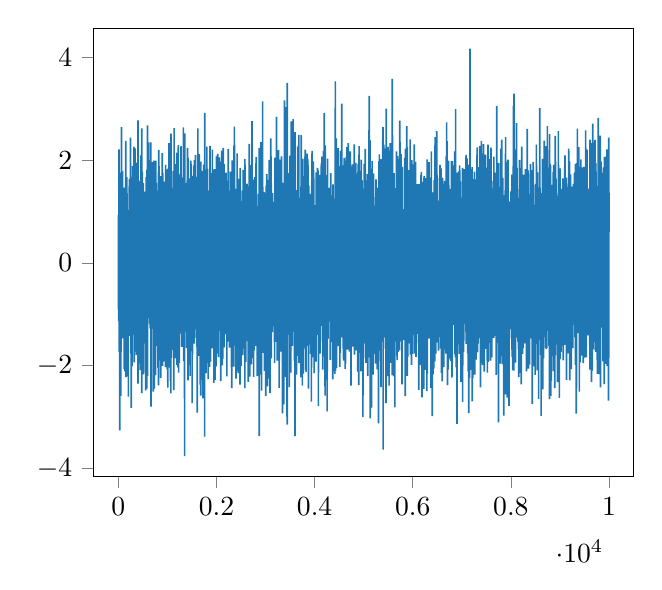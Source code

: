 % This file was created by matplotlib2tikz v0.6.17.
\begin{tikzpicture}

\definecolor{color0}{rgb}{0.122,0.467,0.706}

\begin{axis}[
xmin=-499.95, xmax=10498.95,
ymin=-4.159, ymax=4.572,
tick align=outside,
tick pos=left,
x grid style={white!69.02!black},
y grid style={white!69.02!black}
]
\addplot [semithick, color0, forget plot]
table {%
0 0.567
1 -0.741
2 -0.899
3 0.935
4 0.378
5 -0.084
6 -0.612
7 0.489
8 -1.132
9 0.434
10 -0.691
11 0.49
12 2.213
13 0.298
14 -0.43
15 -0.804
16 0.308
17 -0.28
18 0.27
19 -1.73
20 0.461
21 1.191
22 0.33
23 0.269
24 0.338
25 0.426
26 -1.09
27 0.273
28 -0.676
29 -3.261
30 -1.477
31 -0.077
32 1.1
33 -0.992
34 -0.083
35 0.544
36 0.461
37 1.36
38 0.891
39 -1.03
40 -0.422
41 1.004
42 0.849
43 0.296
44 1.761
45 -0.814
46 -0.42
47 0.047
48 -1.625
49 0.129
50 -2.589
51 1.19
52 -1.494
53 -0.112
54 0.044
55 -1.726
56 0.3
57 -1.237
58 -0.901
59 -0.711
60 -0.798
61 -0.476
62 -0.777
63 -0.881
64 2.647
65 -0.783
66 -0.754
67 -0.312
68 -0.084
69 0.565
70 -1.278
71 -0.525
72 0.903
73 -0.368
74 -1.119
75 1.108
76 1.752
77 0.602
78 1.079
79 -1.282
80 -0.175
81 -0.328
82 0.003
83 -0.345
84 -1.297
85 -0.662
86 0.849
87 1.789
88 0.523
89 -0.029
90 -0.835
91 -0.315
92 -1.466
93 -0.027
94 0.827
95 0.351
96 -0.364
97 -0.117
98 1.156
99 0.92
100 0.15
101 -1.441
102 1.169
103 0.107
104 -0.546
105 -0.559
106 0.731
107 -0.225
108 1.468
109 -1.357
110 1.143
111 -1.156
112 -0.337
113 -0.384
114 -1.325
115 0.226
116 -0.752
117 1.423
118 -2.063
119 1.008
120 0.246
121 -0.923
122 -1.663
123 -1.662
124 1.065
125 -1.877
126 0.808
127 0.962
128 0.39
129 -1.132
130 -1.37
131 -0.222
132 -0.42
133 0.466
134 -1.347
135 -0.739
136 -2.112
137 0.855
138 0.263
139 0.182
140 0.446
141 0.196
142 -0.009
143 0.299
144 0.65
145 1.195
146 0.448
147 0.965
148 0.426
149 0.72
150 0.434
151 1.617
152 2.378
153 -0.835
154 -0.435
155 0.807
156 -1.14
157 -2.225
158 0.377
159 -0.306
160 1.352
161 0.232
162 -1.036
163 1.004
164 1.235
165 1.276
166 -1.192
167 -1.04
168 0.024
169 0.926
170 1.673
171 -1.049
172 -1.127
173 -0.385
174 0.197
175 0.838
176 -0.572
177 1.354
178 -2.051
179 -0.358
180 0.091
181 0.842
182 -0.201
183 -0.254
184 0.203
185 0.309
186 -0.875
187 -0.879
188 1.035
189 -2.206
190 0.994
191 0.671
192 -1.032
193 0.142
194 -0.887
195 -0.869
196 0.776
197 0.711
198 -2.012
199 -0.017
200 0.384
201 -0.601
202 0.682
203 -0.344
204 -2.601
205 0.692
206 -1.372
207 0.649
208 -0.116
209 -1.199
210 -0.566
211 -1.405
212 -0.704
213 0.192
214 0.841
215 -1.157
216 -0.35
217 0.78
218 -0.434
219 -0.241
220 -0.203
221 1.493
222 -1.068
223 -0.814
224 -0.987
225 1.636
226 0.954
227 1.312
228 -1.011
229 1.38
230 -1.327
231 0.425
232 0.653
233 -0.586
234 -0.141
235 0.768
236 0.112
237 0.879
238 -0.496
239 0.668
240 -0.798
241 -1.421
242 0.232
243 -0.755
244 -0.73
245 -0.474
246 2.44
247 -0.407
248 0.533
249 -0.461
250 0.062
251 0.624
252 0.616
253 0.715
254 1.568
255 -0.251
256 -1.122
257 -1.762
258 -0.475
259 1.54
260 1.675
261 -2.82
262 -0.991
263 -0.621
264 -0.499
265 0.853
266 0.325
267 -0.076
268 -0.25
269 -0.989
270 -0.604
271 0.529
272 0.443
273 -0.143
274 0.051
275 -1.288
276 0.668
277 0.699
278 -2.008
279 0.962
280 0.418
281 -0.176
282 0.764
283 0.525
284 -0.49
285 0.145
286 -0.946
287 -1.395
288 -1.352
289 0.386
290 1.223
291 -0.609
292 0.892
293 1.12
294 1.889
295 -1.23
296 0.309
297 -0.457
298 0.308
299 -0.983
300 -0.147
301 -0.129
302 -0.27
303 -1.121
304 0.331
305 0.617
306 -0.411
307 1.679
308 0.634
309 -0.47
310 1.006
311 0.676
312 0.236
313 -1.315
314 0.231
315 1.521
316 -1.105
317 1.654
318 1.793
319 2.26
320 -0.559
321 -0.417
322 0.111
323 -0.362
324 -1.936
325 0.132
326 0.529
327 -0.895
328 -1.185
329 1.655
330 1.0
331 0.577
332 0.057
333 0.36
334 -0.213
335 0.678
336 1.064
337 -0.687
338 -0.358
339 0.252
340 2.234
341 -0.633
342 0.046
343 0.393
344 1.676
345 -0.604
346 -0.163
347 0.925
348 0.15
349 -1.024
350 -0.977
351 -1.249
352 0.278
353 -0.942
354 -0.852
355 -1.228
356 -1.049
357 1.646
358 -0.463
359 -0.499
360 -0.989
361 0.056
362 -1.574
363 0.554
364 1.04
365 -1.013
366 -1.787
367 0.314
368 0.907
369 0.14
370 -0.442
371 1.954
372 -0.521
373 -0.212
374 0.169
375 0.857
376 -0.13
377 0.839
378 1.21
379 -1.238
380 -0.964
381 -1.424
382 -0.37
383 -1.415
384 -1.299
385 -0.079
386 -1.097
387 -0.407
388 -0.231
389 0.658
390 -0.192
391 -0.368
392 0.479
393 0.062
394 0.007
395 1.126
396 -0.622
397 0.885
398 -0.108
399 2.776
400 -2.348
401 0.178
402 1.204
403 1.576
404 0.928
405 -0.979
406 0.829
407 -0.017
408 -1.0
409 0.557
410 -0.507
411 0.508
412 -0.204
413 -1.671
414 0.548
415 1.607
416 -1.337
417 0.416
418 0.168
419 -0.898
420 0.314
421 0.487
422 0.327
423 -1.953
424 -0.074
425 1.362
426 -1.52
427 1.257
428 0.584
429 0.412
430 0.157
431 -1.209
432 0.473
433 0.408
434 0.131
435 1.473
436 -0.963
437 0.154
438 -0.964
439 0.714
440 -1.125
441 0.419
442 -0.717
443 -0.61
444 -1.831
445 -1.997
446 -2.088
447 0.396
448 -0.874
449 0.871
450 1.583
451 0.432
452 0.372
453 0.105
454 1.046
455 1.187
456 -0.244
457 0.927
458 -1.184
459 -0.023
460 2.094
461 0.021
462 0.035
463 -0.308
464 0.353
465 0.547
466 -0.481
467 -0.895
468 0.42
469 -0.248
470 0.748
471 -0.945
472 -1.303
473 0.114
474 1.99
475 -2.535
476 -0.798
477 2.623
478 -0.875
479 -1.246
480 0.895
481 0.082
482 -0.784
483 -0.271
484 0.922
485 0.07
486 -1.436
487 1.779
488 0.133
489 -0.03
490 0.603
491 1.137
492 1.067
493 1.318
494 -0.525
495 -0.103
496 -0.682
497 0.293
498 -1.093
499 -0.421
500 -1.459
501 -1.372
502 1.153
503 -0.212
504 0.518
505 0.818
506 -0.416
507 -2.169
508 -0.076
509 1.555
510 -0.511
511 -2.13
512 0.163
513 0.878
514 -1.077
515 -0.252
516 -0.355
517 -0.095
518 0.449
519 -0.883
520 1.317
521 -0.881
522 0.314
523 0.107
524 -0.065
525 -0.136
526 0.04
527 -0.508
528 0.282
529 -0.047
530 -1.564
531 1.39
532 0.675
533 -0.815
534 -0.158
535 -0.371
536 -0.411
537 0.013
538 0.112
539 -0.944
540 -0.481
541 0.688
542 0.892
543 -1.422
544 0.539
545 -0.03
546 -0.637
547 0.375
548 0.814
549 -0.261
550 0.638
551 0.948
552 0.461
553 1.003
554 0.641
555 -0.061
556 -0.743
557 -2.48
558 0.146
559 -0.369
560 0.016
561 -0.553
562 1.168
563 -0.188
564 -0.116
565 -0.066
566 1.673
567 0.944
568 -1.246
569 -1.257
570 0.556
571 0.049
572 -0.612
573 1.02
574 -2.343
575 1.203
576 -0.184
577 -0.201
578 -0.563
579 0.578
580 -2.447
581 0.998
582 -0.206
583 1.813
584 0.009
585 -0.24
586 -2.018
587 -1.373
588 -0.733
589 0.515
590 1.733
591 1.146
592 0.015
593 0.046
594 -2.198
595 2.679
596 -0.233
597 -0.432
598 0.285
599 -1.197
600 1.058
601 0.362
602 0.224
603 -0.158
604 -0.978
605 1.179
606 -0.99
607 0.751
608 -0.437
609 2.137
610 -1.075
611 -0.273
612 -0.097
613 2.349
614 -0.233
615 -0.897
616 0.631
617 1.001
618 1.052
619 0.503
620 1.278
621 0.26
622 -0.096
623 1.052
624 -0.954
625 2.001
626 0.784
627 -0.151
628 0.768
629 0.556
630 1.625
631 0.748
632 1.085
633 -0.6
634 0.546
635 -0.964
636 -0.591
637 1.073
638 1.627
639 -0.912
640 0.075
641 0.002
642 0.025
643 0.468
644 0.102
645 -1.174
646 0.42
647 1.094
648 -0.606
649 1.241
650 -0.761
651 -1.266
652 -0.745
653 1.476
654 -1.278
655 0.212
656 0.064
657 -0.331
658 1.24
659 2.348
660 0.186
661 -0.146
662 1.365
663 -1.034
664 -1.414
665 -2.795
666 -1.081
667 -1.34
668 1.685
669 -0.269
670 1.097
671 1.095
672 -0.904
673 1.322
674 0.306
675 -1.279
676 0.875
677 0.426
678 -0.505
679 0.137
680 1.276
681 1.288
682 -0.459
683 -0.098
684 0.026
685 0.827
686 -0.727
687 0.848
688 -0.964
689 -0.008
690 0.683
691 0.815
692 -0.557
693 0.017
694 1.963
695 -0.435
696 0.446
697 -1.284
698 -1.064
699 -0.825
700 -0.167
701 0.75
702 -0.423
703 0.208
704 -0.45
705 -1.028
706 -0.958
707 -0.889
708 -0.493
709 0.486
710 0.25
711 -2.507
712 0.573
713 1.175
714 1.08
715 -0.06
716 0.098
717 -1.495
718 -0.064
719 0.163
720 1.301
721 0.903
722 -0.536
723 1.094
724 0.533
725 -1.844
726 0.23
727 1.994
728 1.195
729 -0.193
730 0.755
731 0.483
732 -2.447
733 -0.252
734 -1.926
735 1.401
736 0.114
737 -1.18
738 1.509
739 1.686
740 0.699
741 -0.282
742 -1.03
743 0.565
744 1.309
745 -0.93
746 -0.504
747 0.497
748 0.829
749 -0.909
750 0.849
751 -0.523
752 0.912
753 -1.669
754 -1.375
755 -0.405
756 0.384
757 -0.053
758 -2.183
759 -0.415
760 -0.497
761 -0.183
762 0.246
763 1.511
764 1.994
765 0.449
766 0.603
767 -0.108
768 -1.182
769 -0.928
770 -0.11
771 0.384
772 -0.438
773 1.562
774 0.284
775 -1.205
776 0.588
777 -0.346
778 -1.177
779 0.403
780 -1.209
781 0.713
782 -0.426
783 -0.128
784 -1.615
785 0.938
786 0.811
787 1.17
788 0.597
789 -0.331
790 0.924
791 -1.121
792 -0.774
793 0.779
794 1.189
795 0.187
796 -0.598
797 -0.72
798 0.928
799 -0.97
800 0.583
801 0.953
802 1.083
803 -0.427
804 1.409
805 -0.834
806 -0.767
807 -0.368
808 -2.037
809 0.578
810 -0.157
811 -0.305
812 -1.67
813 -1.268
814 -1.02
815 0.888
816 -0.604
817 1.766
818 0.394
819 -2.384
820 1.376
821 1.58
822 0.152
823 0.908
824 2.205
825 -1.519
826 -0.447
827 0.165
828 -1.9
829 0.104
830 -0.002
831 1.887
832 -1.489
833 -1.499
834 -0.699
835 -0.587
836 0.196
837 -0.481
838 0.633
839 0.746
840 -1.791
841 1.487
842 -0.123
843 -0.387
844 0.562
845 0.026
846 0.7
847 -0.111
848 1.427
849 -0.58
850 0.167
851 -0.96
852 1.694
853 -1.164
854 0.883
855 1.005
856 -1.005
857 0.474
858 -0.103
859 1.0
860 -0.926
861 -1.578
862 -0.827
863 -0.533
864 0.091
865 -2.238
866 -1.318
867 0.125
868 -1.611
869 1.444
870 0.215
871 -0.438
872 -0.839
873 -0.424
874 -0.286
875 -0.65
876 -0.177
877 -0.555
878 1.223
879 -0.214
880 0.727
881 1.531
882 -0.951
883 0.305
884 0.363
885 0.472
886 -0.214
887 -0.521
888 -0.817
889 0.219
890 0.542
891 -1.675
892 1.004
893 -0.611
894 2.142
895 0.755
896 -1.26
897 0.093
898 -1.71
899 -2.005
900 -0.139
901 -1.059
902 0.656
903 0.437
904 1.328
905 -0.41
906 1.758
907 -0.763
908 -0.596
909 -1.803
910 -0.404
911 -1.004
912 -0.126
913 0.102
914 0.494
915 -1.419
916 0.431
917 -1.92
918 0.795
919 -0.316
920 0.196
921 1.494
922 0.69
923 -0.302
924 0.184
925 0.072
926 0.182
927 0.215
928 -1.756
929 -1.174
930 -0.291
931 -0.852
932 -1.089
933 0.364
934 0.028
935 1.585
936 0.055
937 0.128
938 -0.195
939 0.289
940 -0.221
941 1.225
942 -1.061
943 0.271
944 0.081
945 -1.906
946 -0.014
947 0.323
948 0.011
949 0.588
950 -1.124
951 0.31
952 -0.049
953 -0.067
954 -0.59
955 -1.181
956 0.129
957 0.45
958 -0.181
959 -0.146
960 0.312
961 -2.027
962 0.099
963 1.911
964 -0.589
965 0.225
966 -0.726
967 -0.457
968 -0.758
969 0.424
970 -1.108
971 0.151
972 1.818
973 -0.474
974 1.502
975 0.783
976 0.192
977 0.449
978 0.1
979 0.225
980 -0.225
981 1.695
982 -1.283
983 -0.637
984 0.838
985 0.196
986 1.438
987 1.002
988 -0.42
989 0.202
990 -0.467
991 -0.08
992 -0.503
993 -1.171
994 -2.067
995 -1.386
996 0.422
997 0.203
998 -0.52
999 -0.903
1000 -0.849
1001 0.272
1002 -0.094
1003 -0.836
1004 -0.368
1005 0.246
1006 -0.155
1007 -0.988
1008 -2.428
1009 -0.096
1010 1.605
1011 1.838
1012 0.462
1013 1.4
1014 0.319
1015 -2.031
1016 -0.787
1017 0.879
1018 1.482
1019 -0.763
1020 -0.36
1021 -0.444
1022 0.951
1023 0.828
1024 -0.647
1025 -0.585
1026 1.512
1027 0.435
1028 -0.148
1029 -2.003
1030 0.983
1031 2.335
1032 -0.619
1033 1.138
1034 -1.879
1035 0.157
1036 -0.285
1037 -0.692
1038 -0.859
1039 0.438
1040 -0.223
1041 0.509
1042 -0.106
1043 -0.516
1044 -0.843
1045 -1.213
1046 0.592
1047 0.173
1048 1.339
1049 -0.927
1050 -1.113
1051 -0.487
1052 -0.777
1053 -0.485
1054 -0.865
1055 -0.568
1056 0.218
1057 -0.46
1058 0.11
1059 -2.302
1060 -0.101
1061 -0.483
1062 -0.597
1063 2.211
1064 0.526
1065 0.033
1066 -0.238
1067 0.013
1068 -0.947
1069 -0.934
1070 -2.541
1071 1.788
1072 -0.213
1073 2.52
1074 0.383
1075 -0.494
1076 -1.533
1077 0.256
1078 -0.059
1079 -1.849
1080 -0.796
1081 0.371
1082 1.089
1083 -0.568
1084 -1.186
1085 -0.143
1086 -0.466
1087 -0.363
1088 1.139
1089 1.457
1090 0.354
1091 -0.349
1092 -0.215
1093 0.867
1094 -0.069
1095 0.17
1096 1.119
1097 -0.178
1098 -1.078
1099 0.127
1100 -0.632
1101 0.867
1102 -0.69
1103 0.657
1104 -0.723
1105 1.443
1106 -1.691
1107 0.312
1108 -0.16
1109 -1.17
1110 0.429
1111 -1.216
1112 -0.21
1113 0.324
1114 -0.453
1115 0.009
1116 0.527
1117 1.623
1118 -0.88
1119 1.794
1120 0.742
1121 1.178
1122 -1.176
1123 -1.426
1124 -0.584
1125 -1.068
1126 -1.016
1127 0.84
1128 0.749
1129 -2.474
1130 0.942
1131 -0.498
1132 1.64
1133 -1.632
1134 -0.27
1135 -1.709
1136 2.628
1137 1.817
1138 1.184
1139 0.094
1140 0.577
1141 -0.924
1142 1.513
1143 -0.014
1144 -0.474
1145 0.429
1146 -0.504
1147 -1.319
1148 -1.657
1149 -1.129
1150 -0.886
1151 0.078
1152 -0.091
1153 0.08
1154 -0.249
1155 -0.013
1156 0.276
1157 -0.451
1158 0.222
1159 0.016
1160 -1.856
1161 -1.362
1162 -0.006
1163 0.112
1164 1.127
1165 -1.273
1166 -0.633
1167 1.177
1168 1.589
1169 -0.78
1170 -0.876
1171 0.016
1172 -1.265
1173 0.166
1174 -0.854
1175 1.927
1176 0.628
1177 1.214
1178 1.311
1179 0.368
1180 0.653
1181 -0.801
1182 1.105
1183 0.067
1184 -0.663
1185 0.032
1186 1.198
1187 0.291
1188 0.798
1189 -0.399
1190 2.078
1191 0.409
1192 -1.983
1193 -1.1
1194 2.148
1195 -0.342
1196 1.565
1197 0.932
1198 1.663
1199 0.273
1200 -1.524
1201 0.874
1202 0.684
1203 -0.691
1204 -0.252
1205 0.057
1206 1.031
1207 0.714
1208 0.171
1209 -0.436
1210 -0.468
1211 -0.066
1212 -0.35
1213 -2.031
1214 -0.933
1215 0.151
1216 1.259
1217 0.849
1218 2.259
1219 -0.852
1220 -0.371
1221 1.362
1222 2.294
1223 -1.015
1224 0.342
1225 1.751
1226 -0.088
1227 -0.139
1228 -2.134
1229 -0.484
1230 -1.069
1231 0.23
1232 -0.579
1233 1.199
1234 -1.192
1235 1.325
1236 0.518
1237 -1.621
1238 -1.491
1239 0.478
1240 1.222
1241 -1.947
1242 -0.645
1243 -0.892
1244 0.151
1245 1.723
1246 -1.632
1247 -0.116
1248 0.417
1249 0.045
1250 0.201
1251 -0.463
1252 0.065
1253 -0.19
1254 0.653
1255 -1.374
1256 -0.434
1257 -0.54
1258 1.252
1259 -0.03
1260 -1.325
1261 1.326
1262 -0.532
1263 -0.822
1264 0.187
1265 0.337
1266 0.089
1267 0.727
1268 1.001
1269 0.419
1270 1.304
1271 -0.578
1272 -0.299
1273 1.246
1274 0.415
1275 -0.079
1276 0.074
1277 0.219
1278 2.275
1279 -1.378
1280 -0.661
1281 1.235
1282 0.304
1283 -0.291
1284 0.496
1285 -0.243
1286 0.078
1287 0.472
1288 0.798
1289 1.002
1290 -0.965
1291 -1.0
1292 -0.015
1293 1.294
1294 1.236
1295 0.721
1296 -1.634
1297 0.371
1298 -0.863
1299 -0.117
1300 -0.337
1301 0.749
1302 -0.332
1303 -1.046
1304 -1.44
1305 -1.175
1306 0.247
1307 -0.611
1308 0.318
1309 -0.651
1310 1.62
1311 -0.149
1312 -1.44
1313 0.83
1314 -0.015
1315 -1.001
1316 -0.212
1317 1.667
1318 1.627
1319 1.171
1320 0.81
1321 0.401
1322 0.055
1323 0.774
1324 0.211
1325 2.642
1326 -1.417
1327 -0.059
1328 0.248
1329 -0.155
1330 -1.225
1331 -1.569
1332 -0.23
1333 -1.91
1334 0.27
1335 1.732
1336 -1.234
1337 -1.117
1338 0.37
1339 1.554
1340 -0.303
1341 -0.181
1342 -0.936
1343 -0.464
1344 -1.138
1345 -1.689
1346 1.049
1347 -2.638
1348 1.753
1349 -0.256
1350 -3.762
1351 -0.345
1352 2.525
1353 -1.336
1354 0.42
1355 -1.315
1356 -0.055
1357 0.291
1358 -0.901
1359 0.695
1360 -0.24
1361 0.669
1362 -0.654
1363 -0.774
1364 0.097
1365 -0.131
1366 0.234
1367 0.044
1368 -0.999
1369 0.742
1370 0.88
1371 -0.073
1372 1.018
1373 0.95
1374 0.052
1375 -0.628
1376 -0.02
1377 1.554
1378 0.448
1379 1.444
1380 -0.55
1381 -0.255
1382 -0.159
1383 0.706
1384 0.613
1385 -0.55
1386 0.061
1387 -0.053
1388 1.171
1389 -0.253
1390 1.352
1391 0.691
1392 1.454
1393 -1.653
1394 0.66
1395 0.805
1396 -0.39
1397 -0.172
1398 -0.551
1399 0.589
1400 1.477
1401 -0.652
1402 -0.855
1403 0.22
1404 -0.017
1405 1.61
1406 -0.605
1407 -0.836
1408 -0.684
1409 -0.478
1410 2.243
1411 -0.17
1412 1.08
1413 0.705
1414 -1.002
1415 1.441
1416 -0.468
1417 0.237
1418 0.21
1419 -2.286
1420 2.046
1421 -0.04
1422 -1.219
1423 -0.222
1424 0.419
1425 0.555
1426 -0.636
1427 -0.28
1428 -0.288
1429 0.274
1430 -0.941
1431 0.601
1432 0.692
1433 -0.695
1434 0.466
1435 0.064
1436 -0.28
1437 -0.562
1438 0.95
1439 -0.492
1440 0.764
1441 1.499
1442 -1.542
1443 -1.988
1444 -0.659
1445 -0.561
1446 -0.824
1447 -0.448
1448 -0.509
1449 0.196
1450 0.597
1451 -0.783
1452 -1.061
1453 0.364
1454 -0.548
1455 -0.629
1456 1.542
1457 0.426
1458 -0.491
1459 -0.165
1460 -0.177
1461 1.65
1462 -2.2
1463 1.267
1464 0.603
1465 0.765
1466 -0.877
1467 -0.835
1468 -0.665
1469 1.105
1470 -1.169
1471 -0.485
1472 0.591
1473 -1.445
1474 -0.522
1475 0.298
1476 1.995
1477 0.676
1478 -0.137
1479 0.525
1480 0.221
1481 1.059
1482 0.123
1483 0.212
1484 1.925
1485 0.538
1486 -0.827
1487 0.086
1488 -1.026
1489 0.028
1490 1.006
1491 -0.771
1492 -0.637
1493 0.134
1494 -0.637
1495 0.794
1496 0.513
1497 -0.086
1498 -0.022
1499 -0.817
1500 -1.716
1501 1.068
1502 -0.517
1503 -2.73
1504 -0.992
1505 -0.004
1506 -0.555
1507 -0.483
1508 0.955
1509 -1.145
1510 -1.784
1511 0.521
1512 -0.483
1513 1.695
1514 -1.408
1515 0.969
1516 1.251
1517 0.472
1518 -0.132
1519 0.731
1520 0.266
1521 -1.056
1522 -0.018
1523 1.362
1524 -1.159
1525 1.697
1526 -1.32
1527 -0.488
1528 -1.419
1529 0.457
1530 0.125
1531 -0.839
1532 1.025
1533 0.347
1534 0.011
1535 -0.305
1536 1.194
1537 0.341
1538 0.123
1539 -1.423
1540 1.896
1541 1.095
1542 1.747
1543 0.429
1544 1.754
1545 -0.681
1546 0.571
1547 -0.119
1548 -1.571
1549 0.199
1550 2.002
1551 1.124
1552 0.769
1553 -0.946
1554 -0.217
1555 -1.458
1556 -1.412
1557 1.15
1558 -0.758
1559 0.484
1560 -0.79
1561 -0.412
1562 0.486
1563 0.831
1564 -0.032
1565 -0.191
1566 -0.461
1567 1.407
1568 1.87
1569 1.017
1570 -0.391
1571 2.101
1572 1.113
1573 -0.893
1574 1.182
1575 -0.26
1576 -0.735
1577 0.974
1578 0.376
1579 0.309
1580 -0.059
1581 -0.861
1582 -0.043
1583 -0.646
1584 -1.295
1585 -1.098
1586 -1.091
1587 1.006
1588 0.029
1589 0.966
1590 0.22
1591 -1.108
1592 1.675
1593 1.469
1594 -0.057
1595 -0.618
1596 0.05
1597 1.251
1598 -0.605
1599 1.085
1600 -1.022
1601 0.006
1602 -1.632
1603 0.371
1604 -0.556
1605 -0.722
1606 -2.912
1607 -0.842
1608 0.459
1609 0.367
1610 1.225
1611 0.902
1612 -1.219
1613 1.41
1614 -0.186
1615 -0.907
1616 -0.871
1617 -1.557
1618 1.475
1619 1.017
1620 2.622
1621 -1.297
1622 -0.329
1623 0.985
1624 0.558
1625 -1.533
1626 1.109
1627 1.099
1628 -0.116
1629 -0.576
1630 0.25
1631 1.738
1632 -0.604
1633 -0.338
1634 -0.172
1635 0.701
1636 0.647
1637 -0.301
1638 0.962
1639 -0.473
1640 0.143
1641 -0.528
1642 -1.81
1643 -0.999
1644 -0.262
1645 1.084
1646 0.712
1647 -0.397
1648 0.501
1649 -0.958
1650 2.122
1651 0.238
1652 -1.558
1653 -0.976
1654 -0.824
1655 -1.557
1656 0.646
1657 0.222
1658 -1.331
1659 -0.08
1660 -0.371
1661 0.67
1662 0.696
1663 -1.521
1664 0.005
1665 0.003
1666 1.678
1667 1.369
1668 -2.368
1669 0.436
1670 -1.051
1671 -1.303
1672 -0.296
1673 -0.196
1674 0.823
1675 -1.104
1676 -0.499
1677 -0.407
1678 -2.581
1679 -0.306
1680 -0.584
1681 1.972
1682 1.668
1683 -1.516
1684 -0.277
1685 1.042
1686 0.391
1687 0.583
1688 -0.115
1689 -2.277
1690 -1.394
1691 -1.514
1692 -0.61
1693 0.311
1694 1.681
1695 -1.918
1696 -0.646
1697 0.16
1698 0.498
1699 0.628
1700 1.465
1701 -0.183
1702 0.015
1703 -1.186
1704 0.855
1705 -0.626
1706 1.795
1707 0.756
1708 -0.297
1709 0.545
1710 0.537
1711 0.243
1712 -0.669
1713 -1.42
1714 0.283
1715 -1.726
1716 -0.403
1717 0.061
1718 0.132
1719 0.53
1720 -1.361
1721 -0.653
1722 -2.635
1723 0.921
1724 1.2
1725 0.098
1726 0.661
1727 -0.288
1728 -1.158
1729 0.34
1730 0.321
1731 0.634
1732 0.805
1733 -0.438
1734 -1.285
1735 0.819
1736 -1.397
1737 1.917
1738 -0.486
1739 -0.618
1740 1.039
1741 -0.028
1742 1.32
1743 -1.885
1744 0.205
1745 0.626
1746 1.001
1747 -0.604
1748 0.434
1749 0.917
1750 -0.135
1751 0.85
1752 1.497
1753 -0.799
1754 1.585
1755 1.093
1756 -0.489
1757 0.398
1758 -3.381
1759 2.135
1760 -0.603
1761 -1.455
1762 2.921
1763 -0.48
1764 -1.76
1765 -1.002
1766 -0.479
1767 0.663
1768 -0.265
1769 -1.446
1770 0.022
1771 0.075
1772 0.145
1773 -0.281
1774 -1.024
1775 -1.498
1776 0.259
1777 -0.078
1778 -0.162
1779 1.602
1780 0.471
1781 -0.658
1782 0.965
1783 0.669
1784 0.469
1785 -1.338
1786 0.484
1787 0.516
1788 -2.144
1789 0.724
1790 -0.886
1791 1.564
1792 -1.605
1793 -0.869
1794 -0.063
1795 -1.138
1796 -1.503
1797 -0.545
1798 -0.545
1799 1.501
1800 -0.72
1801 0.64
1802 -0.245
1803 2.268
1804 1.081
1805 -0.199
1806 0.437
1807 0.269
1808 0.728
1809 0.618
1810 -0.23
1811 -1.828
1812 0.454
1813 1.076
1814 0.914
1815 1.834
1816 1.59
1817 1.098
1818 -0.304
1819 1.092
1820 0.639
1821 -0.52
1822 -0.148
1823 0.272
1824 -0.591
1825 1.368
1826 -0.209
1827 -1.244
1828 -1.814
1829 -2.26
1830 -0.692
1831 -0.21
1832 0.569
1833 -0.379
1834 -1.16
1835 -0.169
1836 0.009
1837 -1.419
1838 0.941
1839 -0.416
1840 -0.198
1841 -0.341
1842 0.356
1843 -0.1
1844 -0.522
1845 0.682
1846 0.804
1847 0.935
1848 1.126
1849 -0.932
1850 -0.348
1851 0.133
1852 0.109
1853 1.409
1854 -0.298
1855 -1.643
1856 -0.406
1857 -0.003
1858 0.219
1859 0.491
1860 -2.023
1861 0.267
1862 0.706
1863 0.582
1864 -0.979
1865 -1.164
1866 0.375
1867 2.282
1868 0.557
1869 0.086
1870 1.893
1871 -0.299
1872 -0.911
1873 -0.601
1874 -1.015
1875 -0.523
1876 1.257
1877 -1.919
1878 1.749
1879 -1.049
1880 -1.356
1881 -0.568
1882 -0.328
1883 -0.284
1884 -0.597
1885 1.198
1886 -0.402
1887 -0.946
1888 -0.868
1889 1.431
1890 -0.257
1891 0.065
1892 0.59
1893 0.779
1894 0.648
1895 -0.527
1896 0.063
1897 0.474
1898 1.49
1899 1.573
1900 -0.15
1901 0.287
1902 -0.032
1903 0.592
1904 -0.249
1905 -0.321
1906 0.476
1907 1.528
1908 -0.189
1909 1.666
1910 -1.663
1911 -0.834
1912 0.34
1913 -0.75
1914 -0.885
1915 -0.129
1916 2.21
1917 -0.113
1918 0.732
1919 -0.799
1920 0.166
1921 0.192
1922 -0.789
1923 -0.062
1924 0.117
1925 -0.274
1926 0.716
1927 -1.418
1928 -0.515
1929 1.816
1930 -0.02
1931 0.189
1932 1.305
1933 -1.648
1934 -0.95
1935 0.818
1936 -0.566
1937 -0.75
1938 -0.053
1939 0.493
1940 0.486
1941 -0.615
1942 0.849
1943 -0.31
1944 -1.319
1945 0.987
1946 -0.119
1947 -2.333
1948 -1.685
1949 -0.81
1950 -0.028
1951 -0.651
1952 -2.242
1953 -0.03
1954 0.842
1955 -0.24
1956 -0.13
1957 0.62
1958 -0.033
1959 -2.016
1960 0.2
1961 0.58
1962 -0.047
1963 1.826
1964 -0.103
1965 0.559
1966 -1.22
1967 0.326
1968 -0.066
1969 -1.101
1970 0.694
1971 -2.28
1972 0.404
1973 0.053
1974 0.652
1975 0.065
1976 -0.378
1977 -1.243
1978 1.21
1979 0.227
1980 0.225
1981 0.037
1982 1.078
1983 0.404
1984 0.291
1985 -0.322
1986 0.366
1987 -0.865
1988 -0.565
1989 -1.273
1990 -2.014
1991 0.155
1992 0.118
1993 0.432
1994 0.006
1995 -0.015
1996 0.291
1997 2.077
1998 0.999
1999 -1.72
2000 -0.526
2001 0.823
2002 -1.316
2003 0.172
2004 0.985
2005 0.137
2006 0.885
2007 0.388
2008 -0.517
2009 0.483
2010 -0.922
2011 -0.834
2012 0.505
2013 0.846
2014 1.866
2015 -1.101
2016 -1.759
2017 0.7
2018 2.097
2019 0.619
2020 -0.757
2021 1.871
2022 -1.254
2023 1.073
2024 0.018
2025 1.211
2026 -0.975
2027 2.126
2028 1.845
2029 -0.242
2030 -0.883
2031 -0.759
2032 -0.437
2033 0.481
2034 -0.86
2035 0.294
2036 0.433
2037 0.83
2038 0.101
2039 -0.532
2040 -1.307
2041 -1.832
2042 0.407
2043 -1.219
2044 1.165
2045 -0.085
2046 -0.72
2047 -0.095
2048 -0.948
2049 0.01
2050 -0.702
2051 1.311
2052 -1.323
2053 -1.18
2054 1.699
2055 2.059
2056 0.151
2057 0.738
2058 -0.324
2059 1.348
2060 0.928
2061 0.153
2062 -0.435
2063 -0.445
2064 1.445
2065 0.098
2066 0.578
2067 -1.192
2068 1.246
2069 -0.296
2070 1.823
2071 1.976
2072 -1.081
2073 0.28
2074 -0.447
2075 0.569
2076 1.126
2077 -0.304
2078 1.53
2079 0.651
2080 0.507
2081 0.603
2082 -0.148
2083 0.562
2084 0.688
2085 0.905
2086 0.37
2087 -2.303
2088 -1.141
2089 0.309
2090 0.369
2091 0.183
2092 -0.535
2093 0.908
2094 -0.428
2095 -1.045
2096 0.06
2097 0.159
2098 0.137
2099 1.155
2100 -1.273
2101 0.071
2102 0.915
2103 -0.361
2104 1.035
2105 -1.247
2106 2.188
2107 0.111
2108 0.374
2109 0.727
2110 2.075
2111 0.847
2112 0.377
2113 -1.224
2114 -1.275
2115 0.317
2116 -1.994
2117 0.538
2118 -0.19
2119 0.424
2120 -1.953
2121 -0.024
2122 -1.188
2123 0.907
2124 -1.822
2125 -0.698
2126 -1.863
2127 -0.356
2128 -0.071
2129 0.385
2130 0.187
2131 0.423
2132 0.029
2133 0.189
2134 1.074
2135 -0.373
2136 2.241
2137 1.244
2138 -0.762
2139 0.878
2140 -1.25
2141 0.302
2142 0.085
2143 -0.152
2144 0.866
2145 1.294
2146 -0.553
2147 -1.115
2148 -0.679
2149 0.852
2150 -0.325
2151 -0.715
2152 -1.643
2153 -0.828
2154 1.925
2155 1.126
2156 0.124
2157 -0.248
2158 -0.58
2159 0.685
2160 -0.369
2161 -1.615
2162 -0.269
2163 -0.307
2164 0.052
2165 -0.358
2166 -1.195
2167 0.538
2168 -0.19
2169 -1.153
2170 -0.18
2171 1.094
2172 0.033
2173 -0.787
2174 0.852
2175 0.605
2176 0.298
2177 -0.365
2178 1.573
2179 0.754
2180 -0.529
2181 0.099
2182 1.138
2183 -1.385
2184 1.38
2185 -0.694
2186 0.226
2187 0.459
2188 -0.461
2189 -1.02
2190 -0.072
2191 1.731
2192 -0.122
2193 0.432
2194 0.591
2195 1.758
2196 -0.095
2197 0.286
2198 -0.086
2199 0.752
2200 0.833
2201 -0.344
2202 0.02
2203 -0.681
2204 1.087
2205 -1.282
2206 0.01
2207 0.004
2208 1.19
2209 -0.74
2210 0.723
2211 -2.206
2212 -0.378
2213 -0.882
2214 1.473
2215 0.619
2216 0.566
2217 0.745
2218 -0.169
2219 0.628
2220 1.216
2221 1.597
2222 0.003
2223 -0.502
2224 1.413
2225 0.076
2226 -0.52
2227 0.241
2228 0.618
2229 0.14
2230 -0.879
2231 -1.092
2232 -0.447
2233 -0.031
2234 0.452
2235 -0.817
2236 -0.561
2237 -1.297
2238 -0.937
2239 0.356
2240 -1.034
2241 2.218
2242 -0.582
2243 -1.501
2244 -0.683
2245 -1.532
2246 1.326
2247 0.356
2248 0.401
2249 -0.746
2250 -0.344
2251 -0.735
2252 -0.458
2253 0.884
2254 -0.307
2255 1.127
2256 -0.555
2257 -0.969
2258 -1.064
2259 0.767
2260 -0.538
2261 -0.075
2262 0.913
2263 -1.361
2264 -0.644
2265 -1.65
2266 -0.215
2267 -0.99
2268 1.191
2269 -1.27
2270 1.136
2271 -1.454
2272 1.408
2273 1.096
2274 -0.782
2275 -0.174
2276 1.237
2277 -1.156
2278 0.035
2279 0.447
2280 -0.608
2281 0.475
2282 -0.246
2283 -0.951
2284 -1.021
2285 0.659
2286 1.779
2287 -0.166
2288 0.031
2289 0.696
2290 -0.946
2291 -0.912
2292 0.87
2293 -1.135
2294 -0.446
2295 1.657
2296 -0.409
2297 -1.454
2298 -0.434
2299 -0.676
2300 -0.967
2301 -0.578
2302 0.335
2303 -0.702
2304 -2.023
2305 -0.874
2306 -0.315
2307 0.526
2308 1.301
2309 -1.478
2310 -0.994
2311 -2.435
2312 0.012
2313 -0.453
2314 -1.361
2315 -0.056
2316 0.145
2317 -0.264
2318 1.998
2319 -0.702
2320 1.394
2321 0.021
2322 -0.464
2323 0.15
2324 -0.512
2325 -0.076
2326 -0.663
2327 -0.695
2328 0.625
2329 -0.597
2330 -0.693
2331 -0.326
2332 1.925
2333 -0.219
2334 0.658
2335 -0.06
2336 -0.811
2337 0.49
2338 -0.816
2339 0.958
2340 -1.627
2341 -0.427
2342 -0.711
2343 -0.48
2344 1.894
2345 -0.133
2346 0.233
2347 -1.997
2348 0.366
2349 -0.497
2350 -2.02
2351 1.673
2352 0.081
2353 0.671
2354 -1.128
2355 0.705
2356 -1.406
2357 1.679
2358 2.287
2359 -1.607
2360 -1.126
2361 -0.715
2362 -0.703
2363 0.662
2364 -0.627
2365 2.656
2366 0.187
2367 -0.31
2368 -0.152
2369 0.257
2370 0.464
2371 0.303
2372 0.457
2373 -0.398
2374 -1.549
2375 -0.776
2376 -0.986
2377 -1.088
2378 0.185
2379 0.386
2380 -0.028
2381 -0.366
2382 1.217
2383 -0.871
2384 -0.552
2385 1.227
2386 0.529
2387 0.773
2388 0.257
2389 0.868
2390 1.441
2391 -0.253
2392 -0.974
2393 0.071
2394 0.282
2395 0.214
2396 0.427
2397 -2.252
2398 -0.361
2399 -1.333
2400 0.692
2401 0.411
2402 0.441
2403 0.073
2404 -2.143
2405 -0.737
2406 -0.992
2407 0.771
2408 -0.502
2409 -0.355
2410 -2.095
2411 0.293
2412 0.883
2413 0.314
2414 0.569
2415 -0.658
2416 0.388
2417 -0.714
2418 -0.234
2419 -0.801
2420 -0.532
2421 2.136
2422 -0.104
2423 -1.555
2424 0.079
2425 -0.688
2426 1.168
2427 1.077
2428 0.338
2429 -1.217
2430 -0.7
2431 0.344
2432 0.713
2433 -0.806
2434 -1.241
2435 -0.154
2436 -0.691
2437 0.153
2438 -1.221
2439 0.448
2440 -0.516
2441 -1.039
2442 -0.388
2443 -1.437
2444 0.051
2445 0.517
2446 0.654
2447 -1.272
2448 -0.475
2449 -2.146
2450 -0.434
2451 -0.713
2452 -0.42
2453 -1.774
2454 -0.273
2455 1.45
2456 0.788
2457 -0.22
2458 -0.959
2459 -1.68
2460 -0.382
2461 -0.719
2462 -0.025
2463 1.638
2464 0.341
2465 -1.376
2466 -0.692
2467 0.174
2468 -2.01
2469 1.216
2470 0.777
2471 -1.624
2472 -1.525
2473 -1.07
2474 0.173
2475 -0.932
2476 -1.51
2477 -0.159
2478 0.026
2479 -2.37
2480 0.021
2481 -1.78
2482 -1.558
2483 -0.756
2484 -0.303
2485 1.854
2486 1.263
2487 -1.302
2488 -0.234
2489 0.053
2490 0.679
2491 -0.856
2492 0.546
2493 0.164
2494 -0.739
2495 0.954
2496 -0.365
2497 -0.94
2498 -1.728
2499 0.484
2500 -2.01
2501 -1.566
2502 -1.11
2503 -1.443
2504 -0.138
2505 0.297
2506 -1.452
2507 -0.045
2508 -1.389
2509 -0.108
2510 0.759
2511 1.206
2512 -1.802
2513 -1.13
2514 -1.075
2515 -1.01
2516 1.009
2517 -0.478
2518 -0.213
2519 0.219
2520 -0.139
2521 0.428
2522 0.671
2523 0.104
2524 -0.148
2525 1.186
2526 -0.132
2527 0.141
2528 -0.566
2529 -1.396
2530 -0.015
2531 1.41
2532 -0.607
2533 -0.111
2534 0.228
2535 -0.018
2536 -0.931
2537 -1.788
2538 -0.898
2539 -0.901
2540 0.136
2541 0.529
2542 1.811
2543 -0.076
2544 1.088
2545 -0.169
2546 0.925
2547 0.452
2548 -0.057
2549 -0.667
2550 -0.85
2551 0.334
2552 0.023
2553 0.562
2554 1.298
2555 0.619
2556 0.412
2557 0.905
2558 1.713
2559 0.319
2560 0.854
2561 0.35
2562 -0.476
2563 1.042
2564 -0.127
2565 0.19
2566 -0.992
2567 -0.659
2568 0.777
2569 -0.609
2570 -1.668
2571 0.259
2572 -0.587
2573 -0.931
2574 -0.106
2575 0.104
2576 -0.405
2577 -0.725
2578 -2.437
2579 2.029
2580 1.208
2581 1.091
2582 0.012
2583 0.207
2584 0.748
2585 -1.557
2586 1.136
2587 0.398
2588 -0.308
2589 -1.369
2590 0.185
2591 0.809
2592 0.301
2593 1.165
2594 0.613
2595 -1.928
2596 -0.87
2597 -0.368
2598 -1.742
2599 0.195
2600 -0.671
2601 -0.256
2602 -0.001
2603 0.313
2604 -0.991
2605 -0.461
2606 -0.154
2607 1.318
2608 1.014
2609 -0.625
2610 1.318
2611 1.299
2612 -0.658
2613 0.352
2614 -1.061
2615 1.545
2616 -0.763
2617 -1.485
2618 -0.797
2619 -0.342
2620 1.539
2621 1.515
2622 0.026
2623 0.601
2624 -1.524
2625 -0.49
2626 -1.377
2627 -1.127
2628 -1.093
2629 -0.064
2630 -1.402
2631 0.697
2632 -1.021
2633 -0.251
2634 -0.808
2635 -1.475
2636 -0.418
2637 -0.791
2638 0.436
2639 0.037
2640 0.422
2641 1.473
2642 0.883
2643 -0.376
2644 0.765
2645 -1.306
2646 -2.314
2647 -1.049
2648 0.92
2649 0.879
2650 0.436
2651 -0.014
2652 0.732
2653 -0.458
2654 1.492
2655 0.399
2656 0.726
2657 0.561
2658 0.323
2659 -1.731
2660 0.034
2661 -0.655
2662 -1.631
2663 0.334
2664 0.516
2665 -0.295
2666 0.492
2667 1.07
2668 2.318
2669 -1.436
2670 0.089
2671 1.309
2672 -0.314
2673 -1.068
2674 -0.349
2675 0.306
2676 -0.969
2677 -2.212
2678 1.234
2679 1.53
2680 -1.557
2681 1.277
2682 1.455
2683 0.233
2684 -0.011
2685 0.869
2686 -0.985
2687 0.095
2688 0.659
2689 -0.545
2690 -0.741
2691 0.443
2692 0.161
2693 0.571
2694 -1.021
2695 -0.442
2696 0.28
2697 -0.064
2698 0.387
2699 0.982
2700 0.819
2701 0.975
2702 -0.567
2703 1.644
2704 -1.618
2705 -0.707
2706 0.416
2707 0.735
2708 1.906
2709 -0.232
2710 1.027
2711 -1.974
2712 1.326
2713 -0.434
2714 0.809
2715 -0.643
2716 1.899
2717 1.195
2718 -0.444
2719 0.626
2720 1.305
2721 -1.163
2722 -0.184
2723 2.764
2724 -0.682
2725 1.222
2726 -0.167
2727 -0.297
2728 -1.729
2729 -0.675
2730 0.154
2731 -0.706
2732 -0.316
2733 -0.76
2734 1.116
2735 0.828
2736 1.412
2737 -1.212
2738 -1.382
2739 0.737
2740 -0.31
2741 0.126
2742 -1.014
2743 0.151
2744 -0.826
2745 0.531
2746 -0.379
2747 0.467
2748 0.385
2749 1.141
2750 -1.851
2751 -0.082
2752 0.152
2753 0.152
2754 0.106
2755 -0.226
2756 -1.202
2757 -2.216
2758 1.625
2759 1.331
2760 -1.228
2761 -1.387
2762 1.227
2763 -0.817
2764 -1.701
2765 -0.428
2766 -0.548
2767 -0.987
2768 -0.867
2769 1.581
2770 0.668
2771 -0.563
2772 -0.618
2773 -0.171
2774 0.199
2775 1.405
2776 0.365
2777 1.391
2778 0.112
2779 1.672
2780 -0.062
2781 -0.765
2782 -0.078
2783 -0.087
2784 -1.301
2785 -0.106
2786 -0.977
2787 -0.398
2788 -0.137
2789 -0.256
2790 -0.946
2791 -1.293
2792 0.734
2793 1.129
2794 -0.417
2795 0.964
2796 -1.613
2797 -1.477
2798 -0.847
2799 -1.337
2800 -0.277
2801 -0.616
2802 1.938
2803 -0.16
2804 -0.755
2805 0.182
2806 -0.611
2807 -0.145
2808 -0.156
2809 -0.646
2810 1.534
2811 2.06
2812 -0.386
2813 -1.504
2814 -0.515
2815 0.538
2816 -0.817
2817 -0.673
2818 0.369
2819 0.272
2820 0.361
2821 -0.101
2822 -0.463
2823 -0.893
2824 -0.427
2825 -0.44
2826 0.234
2827 -0.887
2828 0.389
2829 -0.765
2830 -0.141
2831 -2.204
2832 -0.259
2833 -0.232
2834 -2.037
2835 0.023
2836 0.068
2837 -0.609
2838 -0.113
2839 -0.155
2840 -0.053
2841 -0.676
2842 0.602
2843 0.086
2844 0.701
2845 -0.668
2846 0.373
2847 1.066
2848 0.126
2849 -0.357
2850 0.538
2851 1.107
2852 -0.134
2853 1.34
2854 -0.026
2855 0.483
2856 0.774
2857 1.041
2858 1.347
2859 -0.531
2860 -0.682
2861 0.524
2862 0.283
2863 0.87
2864 0.544
2865 0.016
2866 0.819
2867 -0.599
2868 -0.714
2869 0.658
2870 2.242
2871 -0.492
2872 -3.373
2873 1.835
2874 -1.027
2875 1.222
2876 -0.172
2877 -1.141
2878 0.232
2879 0.777
2880 -0.813
2881 -0.914
2882 -0.632
2883 1.833
2884 0.254
2885 0.574
2886 -0.667
2887 0.935
2888 0.455
2889 0.692
2890 -0.558
2891 -0.079
2892 -0.096
2893 -0.379
2894 0.5
2895 0.818
2896 -1.037
2897 0.572
2898 -0.583
2899 1.171
2900 -1.018
2901 0.424
2902 -1.895
2903 -0.845
2904 1.49
2905 0.831
2906 2.353
2907 1.571
2908 0.11
2909 -0.397
2910 0.017
2911 -1.276
2912 -0.171
2913 -2.176
2914 2.248
2915 0.481
2916 0.318
2917 -0.359
2918 0.415
2919 1.059
2920 -2.486
2921 -0.881
2922 0.728
2923 0.436
2924 1.13
2925 0.401
2926 -0.782
2927 2.256
2928 1.073
2929 -1.231
2930 -0.436
2931 -0.672
2932 -0.566
2933 0.672
2934 0.232
2935 -0.129
2936 -0.112
2937 0.218
2938 -0.554
2939 -0.329
2940 3.148
2941 0.588
2942 1.228
2943 0.172
2944 1.476
2945 -0.56
2946 -0.981
2947 -0.719
2948 -0.67
2949 0.137
2950 -1.749
2951 -0.611
2952 -0.966
2953 -0.085
2954 -0.048
2955 -0.926
2956 -0.355
2957 0.498
2958 -0.548
2959 0.412
2960 0.004
2961 0.562
2962 0.931
2963 0.952
2964 -0.494
2965 -0.534
2966 -1.168
2967 -1.093
2968 -0.237
2969 -0.844
2970 1.378
2971 0.062
2972 -1.191
2973 -0.256
2974 0.063
2975 -2.1
2976 0.316
2977 1.175
2978 1.36
2979 0.611
2980 0.233
2981 0.723
2982 1.093
2983 0.984
2984 0.862
2985 -1.148
2986 0.248
2987 -0.375
2988 -0.446
2989 0.962
2990 0.715
2991 -0.325
2992 -1.677
2993 -0.362
2994 -0.124
2995 -2.015
2996 -0.487
2997 1.067
2998 -1.904
2999 -0.558
3000 0.911
3001 0.595
3002 -0.182
3003 0.089
3004 -2.595
3005 -0.322
3006 1.022
3007 0.492
3008 0.242
3009 -1.191
3010 0.205
3011 -1.249
3012 0.407
3013 1.508
3014 -0.973
3015 0.605
3016 1.48
3017 0.355
3018 0.661
3019 0.773
3020 0.719
3021 -0.75
3022 -1.342
3023 -0.184
3024 0.429
3025 1.731
3026 1.159
3027 0.124
3028 -0.903
3029 -1.629
3030 0.228
3031 1.227
3032 -0.85
3033 0.952
3034 0.402
3035 -1.112
3036 0.197
3037 -0.21
3038 0.484
3039 -0.647
3040 -1.754
3041 -2.404
3042 0.572
3043 0.59
3044 -1.294
3045 -0.765
3046 1.366
3047 -0.495
3048 0.796
3049 -1.12
3050 0.595
3051 0.24
3052 -0.094
3053 0.304
3054 0.721
3055 -1.349
3056 -1.566
3057 -0.337
3058 -0.931
3059 1.262
3060 0.058
3061 -0.415
3062 -1.595
3063 -1.001
3064 1.091
3065 1.621
3066 0.489
3067 0.949
3068 0.142
3069 -0.321
3070 -0.399
3071 0.195
3072 2.008
3073 0.735
3074 -0.835
3075 -2.159
3076 1.302
3077 -0.56
3078 0.285
3079 0.576
3080 -2.25
3081 -0.586
3082 1.54
3083 0.597
3084 0.487
3085 1.473
3086 1.394
3087 1.7
3088 -0.879
3089 0.284
3090 -2.535
3091 0.123
3092 0.047
3093 0.499
3094 1.608
3095 -0.091
3096 0.985
3097 0.245
3098 -0.893
3099 0.784
3100 -0.525
3101 1.649
3102 0.392
3103 -1.489
3104 -1.135
3105 2.429
3106 -0.598
3107 1.793
3108 -1.03
3109 -0.776
3110 -0.159
3111 0.525
3112 0.1
3113 2.076
3114 1.72
3115 0.694
3116 -0.785
3117 -1.86
3118 -0.277
3119 -0.04
3120 -1.211
3121 -0.053
3122 -1.302
3123 1.03
3124 1.338
3125 -0.732
3126 -0.74
3127 0.446
3128 0.029
3129 0.394
3130 0.027
3131 0.043
3132 -0.533
3133 -0.904
3134 0.568
3135 1.247
3136 -1.152
3137 -1.347
3138 -0.406
3139 -0.862
3140 1.362
3141 0.156
3142 -1.137
3143 -0.059
3144 -0.354
3145 0.735
3146 -0.193
3147 -0.93
3148 -1.236
3149 0.614
3150 -0.929
3151 0.877
3152 0.743
3153 -0.491
3154 0.486
3155 0.22
3156 0.821
3157 -0.867
3158 -1.022
3159 0.367
3160 0.083
3161 -1.06
3162 0.22
3163 -0.254
3164 0.296
3165 -0.78
3166 1.063
3167 0.857
3168 0.516
3169 0.003
3170 0.655
3171 0.624
3172 0.353
3173 0.826
3174 -0.989
3175 -0.746
3176 0.246
3177 1.192
3178 -0.765
3179 0.251
3180 -0.265
3181 -1.548
3182 0.134
3183 -0.756
3184 0.603
3185 -1.951
3186 -0.883
3187 -0.612
3188 -0.442
3189 -0.726
3190 -0.343
3191 2.05
3192 1.438
3193 0.807
3194 0.803
3195 0.141
3196 -0.351
3197 0.673
3198 -0.744
3199 0.766
3200 -0.296
3201 -0.863
3202 0.709
3203 -0.392
3204 -0.393
3205 1.79
3206 -0.528
3207 -0.112
3208 -1.535
3209 -0.991
3210 1.44
3211 0.145
3212 1.25
3213 0.276
3214 -0.223
3215 0.806
3216 -0.481
3217 0.776
3218 0.465
3219 1.287
3220 0.178
3221 0.454
3222 2.846
3223 -1.388
3224 0.008
3225 -0.487
3226 -1.451
3227 0.696
3228 0.373
3229 0.827
3230 0.561
3231 -0.662
3232 -0.513
3233 1.255
3234 -0.519
3235 1.327
3236 1.102
3237 -1.902
3238 -0.171
3239 -1.24
3240 -1.365
3241 -0.422
3242 0.473
3243 0.884
3244 -0.425
3245 -0.505
3246 0.432
3247 -0.285
3248 -1.254
3249 -0.269
3250 0.744
3251 1.799
3252 -1.016
3253 -0.223
3254 0.318
3255 0.197
3256 -0.029
3257 -0.093
3258 -0.514
3259 0.454
3260 1.267
3261 -0.569
3262 2.198
3263 -0.202
3264 -0.917
3265 0.004
3266 0.334
3267 0.407
3268 -0.419
3269 0.932
3270 1.358
3271 0.53
3272 0.734
3273 -0.648
3274 -1.793
3275 -0.308
3276 1.171
3277 -2.43
3278 0.025
3279 -0.56
3280 0.781
3281 1.468
3282 1.764
3283 -0.58
3284 -0.316
3285 -1.245
3286 -0.608
3287 2.014
3288 -0.264
3289 1.234
3290 -0.338
3291 0.413
3292 0.737
3293 -0.391
3294 0.981
3295 -0.884
3296 -0.307
3297 1.956
3298 -0.334
3299 -1.438
3300 -0.827
3301 -1.18
3302 -0.075
3303 0.697
3304 1.61
3305 0.778
3306 0.954
3307 0.578
3308 1.781
3309 1.726
3310 -1.226
3311 0.713
3312 0.192
3313 -0.353
3314 1.128
3315 0.728
3316 -1.728
3317 -0.634
3318 -1.023
3319 0.574
3320 1.748
3321 1.447
3322 1.032
3323 1.226
3324 -0.197
3325 0.762
3326 2.074
3327 0.422
3328 1.279
3329 1.495
3330 1.449
3331 0.05
3332 -1.008
3333 -0.656
3334 0.56
3335 1.564
3336 -1.181
3337 -0.177
3338 -0.171
3339 -0.576
3340 0.557
3341 -1.138
3342 1.347
3343 -0.166
3344 -0.167
3345 -2.93
3346 -0.103
3347 0.727
3348 0.528
3349 -1.711
3350 -0.247
3351 0.237
3352 -1.517
3353 0.571
3354 -0.21
3355 0.993
3356 0.222
3357 0.901
3358 0.99
3359 -0.1
3360 -1.005
3361 -1.09
3362 -2.304
3363 1.24
3364 0.302
3365 -1.013
3366 -0.381
3367 -0.884
3368 -0.351
3369 1.562
3370 -0.437
3371 1.113
3372 -2.755
3373 0.512
3374 0.804
3375 -1.164
3376 0.091
3377 0.345
3378 0.507
3379 1.011
3380 1.085
3381 1.002
3382 -0.347
3383 0.689
3384 -2.103
3385 3.168
3386 -0.449
3387 -1.043
3388 -0.058
3389 0.485
3390 -1.191
3391 1.16
3392 0.282
3393 -0.778
3394 -0.701
3395 1.126
3396 -0.483
3397 -0.214
3398 -0.61
3399 0.251
3400 0.738
3401 -2.224
3402 -0.11
3403 -0.146
3404 -0.341
3405 -0.284
3406 0.712
3407 -0.483
3408 -0.025
3409 0.851
3410 -0.254
3411 -0.735
3412 -0.194
3413 0.826
3414 3.033
3415 -0.347
3416 1.088
3417 -0.468
3418 0.297
3419 -1.017
3420 -0.055
3421 -0.238
3422 -1.098
3423 0.33
3424 -1.271
3425 0.05
3426 3.034
3427 -0.881
3428 -0.198
3429 -1.153
3430 0.063
3431 0.82
3432 -0.648
3433 1.017
3434 0.432
3435 -0.588
3436 -2.993
3437 -0.938
3438 -0.607
3439 1.088
3440 -1.767
3441 3.506
3442 -3.149
3443 0.626
3444 0.122
3445 0.257
3446 -1.112
3447 -0.214
3448 1.446
3449 -1.326
3450 0.657
3451 -1.4
3452 0.293
3453 0.206
3454 -1.222
3455 -0.652
3456 -0.305
3457 1.415
3458 -0.974
3459 1.008
3460 -0.875
3461 -0.192
3462 -0.673
3463 -0.245
3464 -1.133
3465 0.013
3466 1.715
3467 1.75
3468 1.5
3469 0.426
3470 0.815
3471 -0.246
3472 -0.551
3473 -0.411
3474 0.575
3475 -0.163
3476 0.148
3477 -0.607
3478 0.22
3479 0.204
3480 -1.028
3481 -0.633
3482 -0.175
3483 0.045
3484 -0.164
3485 -0.107
3486 -2.416
3487 1.206
3488 0.321
3489 0.224
3490 0.531
3491 -0.936
3492 -1.048
3493 1.512
3494 1.113
3495 1.437
3496 -0.942
3497 2.093
3498 0.966
3499 0.518
3500 -0.897
3501 0.074
3502 -0.188
3503 -0.001
3504 1.223
3505 -0.186
3506 0.058
3507 0.711
3508 0.087
3509 -1.12
3510 -0.392
3511 0.893
3512 1.38
3513 0.566
3514 -0.743
3515 -2.135
3516 -1.182
3517 0.475
3518 0.268
3519 1.645
3520 1.798
3521 -0.403
3522 2.591
3523 1.075
3524 1.366
3525 2.759
3526 -0.803
3527 -1.467
3528 0.23
3529 0.593
3530 0.639
3531 0.775
3532 -1.299
3533 -0.945
3534 0.992
3535 1.125
3536 -0.681
3537 -0.666
3538 0.983
3539 0.61
3540 -0.871
3541 -1.108
3542 0.817
3543 -1.263
3544 1.202
3545 -1.339
3546 -0.617
3547 -1.615
3548 0.832
3549 0.177
3550 -0.643
3551 0.578
3552 1.854
3553 -0.247
3554 -0.677
3555 -0.577
3556 -0.534
3557 1.742
3558 -0.729
3559 -1.335
3560 -0.82
3561 -0.372
3562 2.803
3563 -0.263
3564 2.059
3565 0.641
3566 -0.177
3567 -0.741
3568 0.158
3569 1.637
3570 2.446
3571 1.764
3572 -0.794
3573 0.415
3574 0.656
3575 -0.441
3576 0.71
3577 0.524
3578 -0.046
3579 0.512
3580 -0.331
3581 1.641
3582 -1.23
3583 -0.416
3584 0.377
3585 -0.868
3586 -0.158
3587 1.263
3588 2.221
3589 -1.25
3590 -0.494
3591 -1.906
3592 0.932
3593 0.171
3594 0.48
3595 -1.23
3596 -0.149
3597 -0.519
3598 0.436
3599 2.547
3600 -3.37
3601 -0.398
3602 -0.601
3603 -1.226
3604 0.192
3605 -1.423
3606 0.04
3607 0.868
3608 -0.923
3609 0.68
3610 0.315
3611 -1.439
3612 -1.511
3613 0.058
3614 -1.415
3615 0.143
3616 -0.088
3617 0.014
3618 -0.316
3619 -0.502
3620 1.09
3621 -0.277
3622 -0.732
3623 0.774
3624 1.139
3625 -0.811
3626 -0.674
3627 1.286
3628 -0.441
3629 -2.172
3630 0.392
3631 0.586
3632 0.048
3633 0.988
3634 -0.277
3635 1.421
3636 0.408
3637 0.748
3638 -0.124
3639 -0.321
3640 0.96
3641 0.857
3642 -0.16
3643 -1.015
3644 0.709
3645 0.486
3646 0.703
3647 0.397
3648 0.322
3649 0.12
3650 -0.056
3651 -0.064
3652 -1.009
3653 1.114
3654 -0.912
3655 -0.808
3656 2.258
3657 2.068
3658 -0.053
3659 -1.81
3660 -0.585
3661 -1.366
3662 -0.182
3663 2.287
3664 0.61
3665 -0.414
3666 1.795
3667 0.993
3668 0.348
3669 1.11
3670 1.162
3671 0.551
3672 0.538
3673 -0.608
3674 -0.426
3675 0.253
3676 0.479
3677 -0.45
3678 0.898
3679 2.493
3680 -1.952
3681 -1.272
3682 0.917
3683 1.269
3684 0.61
3685 -1.656
3686 -1.313
3687 -0.952
3688 -1.212
3689 0.714
3690 0.208
3691 -1.728
3692 0.518
3693 -0.734
3694 0.614
3695 0.393
3696 -0.028
3697 0.335
3698 -0.39
3699 0.55
3700 -0.165
3701 -0.593
3702 -0.184
3703 0.125
3704 0.792
3705 0.866
3706 -1.477
3707 -0.002
3708 0.79
3709 -1.651
3710 0.997
3711 -0.092
3712 0.983
3713 0.153
3714 -0.968
3715 -0.915
3716 -0.037
3717 -1.079
3718 0.501
3719 1.302
3720 0.893
3721 -2.227
3722 1.252
3723 0.346
3724 1.806
3725 -0.319
3726 0.154
3727 2.489
3728 -0.836
3729 0.272
3730 0.843
3731 -0.254
3732 0.094
3733 -0.685
3734 -0.138
3735 1.257
3736 -0.754
3737 -0.544
3738 1.475
3739 -0.716
3740 -0.796
3741 -1.209
3742 -0.783
3743 -0.085
3744 -1.517
3745 -0.121
3746 -0.605
3747 -1.417
3748 0.838
3749 1.501
3750 -2.39
3751 0.137
3752 -1.479
3753 -0.253
3754 -0.455
3755 1.218
3756 -1.608
3757 0.622
3758 -0.083
3759 -0.0
3760 1.293
3761 2.029
3762 -0.241
3763 1.512
3764 -1.18
3765 -1.129
3766 0.227
3767 -0.733
3768 0.906
3769 -2.155
3770 1.037
3771 -0.375
3772 0.446
3773 0.956
3774 1.562
3775 1.692
3776 0.188
3777 1.325
3778 -0.614
3779 0.745
3780 1.164
3781 -1.654
3782 0.623
3783 -0.452
3784 -0.12
3785 -0.303
3786 -0.16
3787 0.516
3788 -0.421
3789 -1.566
3790 0.844
3791 -1.001
3792 0.295
3793 -1.001
3794 -0.701
3795 0.757
3796 0.741
3797 1.403
3798 1.326
3799 -1.263
3800 0.546
3801 0.965
3802 -0.443
3803 -0.712
3804 2.073
3805 0.307
3806 0.721
3807 -0.147
3808 2.206
3809 -0.747
3810 1.573
3811 -0.24
3812 -0.074
3813 -0.204
3814 -1.684
3815 -0.877
3816 0.772
3817 -2.085
3818 -1.632
3819 -0.465
3820 -0.219
3821 0.093
3822 0.466
3823 1.645
3824 0.121
3825 0.116
3826 -2.126
3827 -0.391
3828 1.258
3829 -0.882
3830 -0.791
3831 -0.821
3832 -1.103
3833 0.568
3834 0.35
3835 -0.189
3836 -0.096
3837 -0.078
3838 -1.01
3839 -0.131
3840 -0.954
3841 -0.927
3842 -1.554
3843 0.502
3844 0.675
3845 0.423
3846 2.128
3847 -0.595
3848 1.198
3849 -0.336
3850 -0.899
3851 -0.968
3852 0.629
3853 1.929
3854 -0.673
3855 1.047
3856 0.406
3857 -0.537
3858 -1.613
3859 -0.668
3860 -1.185
3861 -1.25
3862 -0.572
3863 2.028
3864 1.368
3865 -0.106
3866 -0.458
3867 -0.647
3868 -1.618
3869 -0.005
3870 -1.138
3871 0.666
3872 0.557
3873 -0.826
3874 -0.226
3875 -2.446
3876 -0.545
3877 0.759
3878 0.911
3879 0.292
3880 -0.479
3881 -0.491
3882 -0.739
3883 1.506
3884 -0.909
3885 -0.954
3886 -0.188
3887 -0.546
3888 -1.198
3889 -0.216
3890 -1.28
3891 0.431
3892 -1.245
3893 0.274
3894 -1.029
3895 -0.81
3896 -0.55
3897 0.123
3898 -1.486
3899 0.681
3900 0.079
3901 -0.23
3902 -0.72
3903 1.324
3904 1.005
3905 -0.421
3906 0.256
3907 0.432
3908 0.5
3909 1.023
3910 0.039
3911 -0.301
3912 -0.414
3913 -0.73
3914 0.395
3915 -0.494
3916 0.022
3917 -1.583
3918 -0.996
3919 -1.771
3920 -0.983
3921 -0.225
3922 1.344
3923 0.166
3924 0.389
3925 0.848
3926 -0.556
3927 -0.429
3928 -0.249
3929 0.723
3930 -0.243
3931 0.972
3932 0.13
3933 0.652
3934 -2.702
3935 -0.045
3936 -0.733
3937 -0.845
3938 -2.035
3939 1.62
3940 -1.474
3941 0.805
3942 0.784
3943 -0.523
3944 0.517
3945 -0.171
3946 -0.342
3947 -0.657
3948 2.182
3949 0.057
3950 -1.209
3951 -0.74
3952 -0.58
3953 0.884
3954 -0.739
3955 -1.078
3956 -0.328
3957 -1.072
3958 -1.836
3959 1.925
3960 0.718
3961 -1.043
3962 -0.603
3963 -1.333
3964 0.128
3965 -0.281
3966 0.146
3967 -0.056
3968 0.124
3969 0.622
3970 0.312
3971 -0.117
3972 0.345
3973 1.979
3974 -1.018
3975 -0.306
3976 -1.125
3977 1.807
3978 0.502
3979 0.536
3980 -1.061
3981 0.998
3982 1.649
3983 0.606
3984 0.545
3985 0.624
3986 1.11
3987 1.082
3988 -1.017
3989 0.095
3990 -2.144
3991 0.283
3992 -1.097
3993 0.411
3994 -0.442
3995 -1.957
3996 -0.415
3997 1.129
3998 -1.018
3999 0.093
4000 -0.847
4001 0.356
4002 -0.395
4003 0.016
4004 -1.75
4005 -1.099
4006 0.02
4007 -1.814
4008 0.497
4009 0.882
4010 -0.519
4011 0.713
4012 0.902
4013 -0.793
4014 0.039
4015 -0.641
4016 -1.49
4017 -0.477
4018 0.014
4019 -0.92
4020 -1.398
4021 0.473
4022 0.36
4023 1.047
4024 -1.026
4025 -1.747
4026 -0.194
4027 -1.922
4028 0.228
4029 -0.127
4030 0.186
4031 -0.459
4032 1.18
4033 1.764
4034 0.194
4035 -1.115
4036 -0.267
4037 -0.578
4038 0.833
4039 -0.324
4040 0.348
4041 1.221
4042 0.219
4043 -0.269
4044 0.444
4045 0.888
4046 -0.939
4047 0.176
4048 0.066
4049 0.041
4050 -0.004
4051 1.617
4052 -1.401
4053 1.006
4054 0.692
4055 -0.431
4056 -0.787
4057 -0.841
4058 1.854
4059 0.918
4060 1.17
4061 0.637
4062 0.332
4063 1.495
4064 -1.039
4065 0.466
4066 1.721
4067 0.273
4068 -1.153
4069 1.254
4070 -1.208
4071 1.802
4072 1.628
4073 0.381
4074 0.091
4075 1.249
4076 -0.858
4077 -2.789
4078 0.704
4079 -1.092
4080 -0.352
4081 -0.622
4082 -0.091
4083 -0.543
4084 -0.253
4085 0.26
4086 -0.868
4087 1.112
4088 -1.192
4089 -0.904
4090 0.086
4091 1.073
4092 0.02
4093 -0.449
4094 -0.251
4095 0.718
4096 -1.244
4097 -1.072
4098 0.894
4099 -1.146
4100 1.718
4101 1.385
4102 0.305
4103 0.258
4104 -0.069
4105 0.776
4106 1.409
4107 -0.126
4108 1.106
4109 0.095
4110 0.449
4111 -0.055
4112 -1.763
4113 0.723
4114 0.457
4115 0.436
4116 -0.768
4117 1.614
4118 -0.1
4119 0.671
4120 0.05
4121 0.705
4122 0.767
4123 -0.416
4124 -0.361
4125 0.091
4126 1.147
4127 1.117
4128 -0.701
4129 -0.927
4130 -0.236
4131 0.47
4132 1.896
4133 0.231
4134 -0.622
4135 -0.409
4136 -0.208
4137 1.947
4138 0.01
4139 -0.717
4140 -0.527
4141 -0.198
4142 0.688
4143 -1.223
4144 -0.175
4145 0.397
4146 0.918
4147 -0.609
4148 2.071
4149 0.952
4150 -0.711
4151 -0.618
4152 -1.214
4153 0.483
4154 0.779
4155 0.141
4156 0.872
4157 -0.697
4158 0.691
4159 1.517
4160 -1.52
4161 -0.435
4162 1.628
4163 1.623
4164 -0.595
4165 -1.376
4166 -0.053
4167 -2.075
4168 -0.082
4169 -0.143
4170 0.294
4171 0.905
4172 0.03
4173 -0.666
4174 0.861
4175 -0.062
4176 1.211
4177 -0.365
4178 -1.604
4179 -0.823
4180 -1.066
4181 2.179
4182 1.069
4183 0.126
4184 0.23
4185 0.887
4186 1.734
4187 0.98
4188 1.518
4189 0.016
4190 0.811
4191 0.174
4192 -1.54
4193 -1.22
4194 1.108
4195 0.691
4196 2.921
4197 0.143
4198 -0.457
4199 -0.845
4200 -0.711
4201 0.722
4202 1.194
4203 0.524
4204 1.128
4205 0.519
4206 -1.821
4207 -0.412
4208 0.087
4209 -1.39
4210 -1.137
4211 1.382
4212 0.447
4213 -2.583
4214 -1.632
4215 1.402
4216 -0.91
4217 2.291
4218 -0.265
4219 -2.112
4220 -0.98
4221 -0.536
4222 -1.317
4223 -0.172
4224 -0.593
4225 1.212
4226 -0.385
4227 0.202
4228 0.567
4229 -2.275
4230 -0.882
4231 0.327
4232 -0.833
4233 -1.674
4234 1.242
4235 -0.788
4236 -0.549
4237 0.915
4238 0.038
4239 0.289
4240 0.666
4241 0.155
4242 -1.286
4243 -0.009
4244 -0.118
4245 -1.876
4246 1.542
4247 -1.111
4248 -0.321
4249 -0.025
4250 -0.823
4251 -0.23
4252 0.279
4253 1.71
4254 -0.779
4255 -2.888
4256 -0.689
4257 -1.844
4258 -2.116
4259 0.38
4260 -0.413
4261 -1.188
4262 -1.41
4263 -0.936
4264 1.534
4265 2.033
4266 0.479
4267 -1.014
4268 1.454
4269 1.03
4270 -0.392
4271 0.506
4272 -0.555
4273 0.341
4274 -0.452
4275 -1.471
4276 -0.632
4277 -0.146
4278 -0.673
4279 -0.219
4280 0.102
4281 0.39
4282 -0.701
4283 -0.207
4284 -0.012
4285 -0.022
4286 1.121
4287 -0.238
4288 0.083
4289 -0.709
4290 -1.076
4291 0.464
4292 1.02
4293 -0.383
4294 0.026
4295 -0.982
4296 -0.449
4297 -0.842
4298 0.795
4299 1.461
4300 -0.483
4301 0.651
4302 -0.158
4303 -1.139
4304 0.568
4305 -0.666
4306 -1.003
4307 0.667
4308 -0.107
4309 -0.464
4310 -0.126
4311 0.159
4312 -0.875
4313 0.772
4314 0.385
4315 -0.33
4316 -0.988
4317 -1.423
4318 -1.887
4319 0.126
4320 -1.638
4321 -0.896
4322 0.573
4323 1.088
4324 0.874
4325 -0.258
4326 -0.645
4327 -0.545
4328 1.75
4329 0.001
4330 -0.758
4331 -1.543
4332 0.192
4333 -0.064
4334 0.825
4335 1.039
4336 -0.9
4337 0.104
4338 -0.801
4339 0.929
4340 -0.409
4341 -0.57
4342 0.252
4343 -0.454
4344 0.075
4345 -0.867
4346 0.655
4347 -0.483
4348 0.011
4349 -0.556
4350 0.808
4351 1.319
4352 -1.266
4353 0.9
4354 0.4
4355 -1.207
4356 -0.042
4357 -0.254
4358 -1.22
4359 -0.933
4360 0.663
4361 0.333
4362 0.668
4363 0.875
4364 -0.874
4365 -1.186
4366 -1.082
4367 -0.618
4368 -2.266
4369 -0.485
4370 0.29
4371 -0.568
4372 0.699
4373 1.53
4374 0.592
4375 0.934
4376 -0.494
4377 -0.574
4378 -1.706
4379 -0.619
4380 -1.399
4381 0.574
4382 0.3
4383 -1.13
4384 0.797
4385 -0.314
4386 -2.113
4387 -0.387
4388 -0.187
4389 -1.454
4390 -0.393
4391 0.667
4392 0.394
4393 -1.121
4394 1.254
4395 0.254
4396 0.593
4397 -0.677
4398 0.37
4399 -0.654
4400 0.336
4401 0.514
4402 -0.594
4403 -0.15
4404 0.917
4405 -0.177
4406 -1.206
4407 -0.9
4408 0.306
4409 0.168
4410 0.713
4411 -0.515
4412 -0.973
4413 -2.159
4414 0.699
4415 -1.272
4416 -1.553
4417 0.987
4418 2.579
4419 0.233
4420 -0.167
4421 0.074
4422 3.538
4423 -0.072
4424 -1.069
4425 -1.832
4426 0.711
4427 -2.095
4428 -0.734
4429 -0.126
4430 -0.507
4431 -0.09
4432 -0.679
4433 -1.472
4434 -0.809
4435 1.22
4436 0.579
4437 -0.771
4438 0.816
4439 2.429
4440 0.34
4441 1.348
4442 1.106
4443 -1.601
4444 -0.918
4445 2.159
4446 1.176
4447 -2.041
4448 -0.158
4449 -0.804
4450 0.824
4451 1.094
4452 0.185
4453 1.009
4454 -1.006
4455 1.14
4456 -1.301
4457 0.581
4458 0.617
4459 1.051
4460 0.025
4461 -1.134
4462 -0.795
4463 -0.943
4464 0.622
4465 0.629
4466 0.685
4467 -0.481
4468 0.665
4469 1.453
4470 -0.439
4471 -0.197
4472 1.061
4473 0.828
4474 0.048
4475 0.847
4476 -0.316
4477 2.022
4478 2.238
4479 0.286
4480 -0.654
4481 -1.019
4482 0.427
4483 -0.567
4484 0.779
4485 0.067
4486 0.221
4487 -0.713
4488 -1.618
4489 -0.993
4490 0.243
4491 -1.062
4492 -0.992
4493 0.744
4494 -1.354
4495 -0.693
4496 -0.027
4497 -0.551
4498 -0.031
4499 -0.381
4500 -0.977
4501 -0.472
4502 -0.436
4503 1.886
4504 -0.612
4505 1.361
4506 0.186
4507 -0.008
4508 -0.197
4509 0.258
4510 0.473
4511 -0.408
4512 0.502
4513 0.954
4514 -2.026
4515 -1.905
4516 1.485
4517 -0.441
4518 -0.305
4519 -0.703
4520 -0.83
4521 -1.751
4522 0.864
4523 0.324
4524 1.153
4525 2.184
4526 0.213
4527 -0.235
4528 0.151
4529 1.72
4530 -0.431
4531 0.313
4532 -0.748
4533 0.214
4534 0.364
4535 0.285
4536 0.807
4537 0.24
4538 -0.575
4539 2.061
4540 -1.044
4541 -0.396
4542 0.103
4543 -1.449
4544 0.154
4545 -1.405
4546 0.338
4547 0.148
4548 -0.215
4549 0.845
4550 -0.246
4551 -0.904
4552 1.061
4553 3.105
4554 -0.514
4555 0.05
4556 0.101
4557 -1.075
4558 1.283
4559 0.322
4560 0.056
4561 1.248
4562 -1.2
4563 -1.181
4564 -0.634
4565 -0.013
4566 1.225
4567 -0.934
4568 -0.982
4569 1.182
4570 0.787
4571 1.474
4572 -0.658
4573 1.66
4574 0.448
4575 -1.345
4576 -0.17
4577 0.593
4578 -0.099
4579 0.05
4580 1.901
4581 -0.894
4582 0.759
4583 -1.327
4584 0.152
4585 -1.851
4586 -0.923
4587 0.192
4588 0.637
4589 1.489
4590 -0.996
4591 1.416
4592 0.251
4593 -1.9
4594 0.975
4595 -0.39
4596 1.402
4597 -1.319
4598 1.081
4599 -0.462
4600 0.98
4601 0.154
4602 2.043
4603 -1.207
4604 -0.08
4605 0.082
4606 1.03
4607 -0.111
4608 -1.32
4609 -0.081
4610 0.038
4611 0.658
4612 -1.464
4613 0.72
4614 -0.171
4615 -0.348
4616 -0.135
4617 -1.625
4618 -0.399
4619 0.603
4620 -0.421
4621 0.827
4622 -2.062
4623 0.344
4624 1.606
4625 1.171
4626 -0.481
4627 -1.761
4628 0.232
4629 -1.961
4630 0.461
4631 -0.012
4632 -0.259
4633 -0.051
4634 0.502
4635 1.482
4636 1.906
4637 0.145
4638 -0.87
4639 -0.483
4640 0.287
4641 -0.243
4642 1.367
4643 2.063
4644 -1.588
4645 -1.097
4646 -0.169
4647 -1.057
4648 -0.894
4649 0.656
4650 0.075
4651 -0.272
4652 1.242
4653 -1.683
4654 0.448
4655 0.009
4656 0.013
4657 -0.843
4658 2.258
4659 -0.443
4660 -0.855
4661 -0.325
4662 -0.005
4663 0.169
4664 0.636
4665 -0.614
4666 -1.07
4667 -0.404
4668 -0.436
4669 0.621
4670 -0.25
4671 1.405
4672 -1.332
4673 -1.459
4674 -0.593
4675 -1.685
4676 -0.139
4677 -0.382
4678 -0.507
4679 0.234
4680 0.221
4681 0.855
4682 -0.822
4683 0.09
4684 0.954
4685 2.332
4686 0.815
4687 0.153
4688 0.559
4689 -0.882
4690 0.777
4691 0.007
4692 -0.052
4693 0.735
4694 0.038
4695 1.05
4696 0.748
4697 0.138
4698 -1.042
4699 -0.487
4700 -0.768
4701 -0.097
4702 -1.375
4703 -0.726
4704 -1.23
4705 1.174
4706 -0.857
4707 0.367
4708 0.293
4709 0.988
4710 -1.728
4711 0.539
4712 0.726
4713 -1.656
4714 0.258
4715 1.233
4716 0.516
4717 -1.047
4718 0.11
4719 -1.191
4720 -0.01
4721 -0.86
4722 -0.936
4723 -0.024
4724 -0.78
4725 2.173
4726 -0.394
4727 -0.758
4728 -0.424
4729 -1.093
4730 0.408
4731 -1.635
4732 1.32
4733 -0.77
4734 1.685
4735 -1.597
4736 0.685
4737 -0.267
4738 0.448
4739 -0.446
4740 -0.723
4741 -2.388
4742 -0.88
4743 -1.691
4744 0.165
4745 -0.856
4746 -1.304
4747 0.484
4748 0.366
4749 0.935
4750 0.974
4751 -0.134
4752 -0.716
4753 -0.898
4754 -1.398
4755 -1.231
4756 0.592
4757 0.718
4758 0.479
4759 -0.133
4760 -0.068
4761 1.105
4762 1.882
4763 1.517
4764 -0.602
4765 -0.019
4766 1.539
4767 -0.996
4768 1.288
4769 1.419
4770 -1.298
4771 -0.854
4772 1.919
4773 -0.288
4774 1.003
4775 1.157
4776 0.516
4777 0.435
4778 -1.63
4779 1.207
4780 0.44
4781 0.513
4782 0.823
4783 -1.173
4784 0.398
4785 0.835
4786 -0.248
4787 -0.806
4788 -0.528
4789 1.758
4790 0.018
4791 0.74
4792 -0.102
4793 0.027
4794 0.979
4795 -1.164
4796 0.657
4797 1.826
4798 0.464
4799 0.255
4800 0.142
4801 0.802
4802 -0.842
4803 0.394
4804 0.802
4805 0.465
4806 -0.847
4807 2.312
4808 0.705
4809 -1.391
4810 0.257
4811 -1.785
4812 -1.616
4813 0.646
4814 1.061
4815 -0.49
4816 0.915
4817 0.68
4818 -1.272
4819 -1.012
4820 0.211
4821 1.312
4822 1.512
4823 -0.722
4824 -0.513
4825 0.089
4826 -0.962
4827 -1.073
4828 0.512
4829 -0.448
4830 0.606
4831 0.092
4832 -0.792
4833 0.441
4834 0.719
4835 1.087
4836 1.079
4837 1.948
4838 -1.031
4839 -0.975
4840 0.56
4841 0.836
4842 -1.433
4843 -0.065
4844 1.097
4845 -1.545
4846 -0.189
4847 1.584
4848 1.736
4849 -1.701
4850 0.79
4851 -0.514
4852 1.317
4853 -0.911
4854 0.627
4855 0.715
4856 -0.848
4857 0.651
4858 0.582
4859 -1.037
4860 0.675
4861 -0.494
4862 0.254
4863 -0.063
4864 -0.625
4865 0.891
4866 1.126
4867 -0.319
4868 1.495
4869 0.239
4870 -0.143
4871 0.497
4872 0.856
4873 -0.642
4874 0.766
4875 0.84
4876 -0.963
4877 -2.118
4878 0.053
4879 0.966
4880 -0.922
4881 1.091
4882 -0.452
4883 -0.82
4884 0.454
4885 1.6
4886 1.928
4887 -1.973
4888 -0.671
4889 -1.407
4890 -2.006
4891 -0.175
4892 0.122
4893 1.714
4894 -0.405
4895 -0.371
4896 -0.876
4897 1.709
4898 1.913
4899 -2.378
4900 0.484
4901 -1.796
4902 1.029
4903 0.029
4904 -0.351
4905 0.297
4906 2.275
4907 -0.763
4908 1.795
4909 0.77
4910 -0.361
4911 1.029
4912 0.095
4913 -1.752
4914 -0.458
4915 0.089
4916 0.092
4917 0.816
4918 -0.001
4919 -0.867
4920 -1.32
4921 -0.554
4922 0.287
4923 0.397
4924 -0.775
4925 0.44
4926 -0.966
4927 -1.162
4928 -1.689
4929 -1.575
4930 0.995
4931 0.524
4932 -1.563
4933 0.548
4934 -0.51
4935 -1.445
4936 0.553
4937 -0.65
4938 0.649
4939 0.27
4940 -0.022
4941 -1.605
4942 0.109
4943 0.503
4944 -1.149
4945 -2.109
4946 -0.961
4947 0.91
4948 0.419
4949 0.577
4950 2.011
4951 0.062
4952 0.086
4953 -0.518
4954 0.319
4955 -1.043
4956 -0.19
4957 1.034
4958 0.196
4959 -0.25
4960 0.401
4961 0.502
4962 -1.083
4963 1.079
4964 1.609
4965 -0.541
4966 0.587
4967 0.633
4968 -0.177
4969 1.338
4970 1.112
4971 1.45
4972 -0.992
4973 0.766
4974 -0.417
4975 -1.244
4976 0.739
4977 -0.72
4978 1.016
4979 0.324
4980 -1.135
4981 0.401
4982 -1.345
4983 1.013
4984 -3.002
4985 -0.472
4986 -1.225
4987 0.633
4988 -2.256
4989 0.103
4990 -0.586
4991 -0.408
4992 -0.64
4993 -0.584
4994 1.021
4995 -1.364
4996 0.857
4997 -1.023
4998 -0.173
4999 -1.852
5000 0.402
5001 -1.248
5002 -0.978
5003 1.273
5004 0.672
5005 -0.485
5006 0.082
5007 0.121
5008 0.24
5009 1.665
5010 1.929
5011 0.658
5012 1.023
5013 0.23
5014 0.325
5015 -1.565
5016 -0.162
5017 -0.319
5018 0.975
5019 -0.227
5020 -0.313
5021 0.779
5022 -1.566
5023 -1.234
5024 1.933
5025 0.487
5026 0.688
5027 0.756
5028 0.718
5029 -0.579
5030 -0.043
5031 1.283
5032 2.222
5033 0.045
5034 0.299
5035 -0.498
5036 1.61
5037 -0.719
5038 0.996
5039 1.317
5040 0.806
5041 -0.177
5042 0.317
5043 0.179
5044 -0.778
5045 -1.202
5046 0.118
5047 -0.89
5048 -1.943
5049 1.003
5050 0.979
5051 -0.293
5052 0.058
5053 -0.094
5054 0.124
5055 0.34
5056 0.225
5057 -1.091
5058 1.081
5059 1.077
5060 -0.047
5061 -1.505
5062 -0.732
5063 -0.375
5064 -0.305
5065 -0.291
5066 -0.45
5067 -1.946
5068 0.226
5069 0.729
5070 0.577
5071 1.041
5072 1.526
5073 -0.545
5074 -1.315
5075 0.398
5076 1.737
5077 1.467
5078 1.157
5079 -0.02
5080 -0.359
5081 -2.203
5082 0.76
5083 -1.226
5084 0.828
5085 -1.663
5086 -0.54
5087 -0.781
5088 -1.1
5089 0.394
5090 0.96
5091 -1.368
5092 -0.422
5093 -0.42
5094 -0.749
5095 0.435
5096 0.628
5097 0.398
5098 0.297
5099 -0.686
5100 -0.934
5101 -0.773
5102 0.635
5103 -1.705
5104 0.655
5105 1.182
5106 -1.267
5107 -1.84
5108 -0.119
5109 2.581
5110 -1.148
5111 1.633
5112 -0.902
5113 -0.841
5114 3.255
5115 0.045
5116 0.843
5117 -0.702
5118 0.73
5119 -1.077
5120 -0.652
5121 2.002
5122 0.116
5123 -0.155
5124 -1.048
5125 0.644
5126 0.52
5127 -0.02
5128 2.39
5129 1.334
5130 1.148
5131 1.42
5132 -3.027
5133 0.073
5134 0.362
5135 -0.068
5136 -0.924
5137 -0.01
5138 0.438
5139 0.619
5140 -0.506
5141 -0.704
5142 0.924
5143 1.05
5144 0.066
5145 -0.553
5146 1.834
5147 -1.011
5148 -0.284
5149 -1.105
5150 -1.514
5151 0.212
5152 -0.437
5153 -0.406
5154 -0.253
5155 -1.224
5156 0.775
5157 0.264
5158 -0.414
5159 -2.815
5160 -0.915
5161 0.417
5162 -0.136
5163 1.291
5164 -1.118
5165 0.331
5166 0.676
5167 0.193
5168 -0.135
5169 -0.486
5170 0.912
5171 0.458
5172 1.982
5173 -0.351
5174 -1.34
5175 -0.277
5176 -0.656
5177 0.241
5178 0.19
5179 -1.187
5180 0.06
5181 0.192
5182 0.575
5183 -0.172
5184 0.749
5185 -0.306
5186 -0.692
5187 -0.374
5188 -2.174
5189 -1.396
5190 -1.073
5191 0.138
5192 -0.146
5193 0.308
5194 0.787
5195 -0.218
5196 0.38
5197 -0.052
5198 -0.614
5199 -1.089
5200 -1.332
5201 0.511
5202 1.744
5203 0.481
5204 -0.182
5205 0.126
5206 0.377
5207 -1.116
5208 -1.34
5209 0.471
5210 1.117
5211 0.811
5212 -1.081
5213 -0.948
5214 0.166
5215 0.103
5216 0.348
5217 -1.327
5218 -0.723
5219 0.605
5220 -1.315
5221 0.187
5222 -1.402
5223 -0.685
5224 -0.846
5225 1.088
5226 0.482
5227 -0.384
5228 0.66
5229 -0.777
5230 0.943
5231 -1.772
5232 -0.574
5233 0.77
5234 0.12
5235 0.758
5236 -1.561
5237 -0.395
5238 -0.829
5239 0.71
5240 1.071
5241 -1.958
5242 -0.277
5243 0.323
5244 -1.681
5245 -1.658
5246 1.282
5247 -0.034
5248 1.327
5249 -1.193
5250 1.166
5251 0.789
5252 1.628
5253 1.536
5254 -0.397
5255 1.342
5256 -0.543
5257 -0.052
5258 -0.459
5259 0.426
5260 1.267
5261 -1.867
5262 0.671
5263 -0.974
5264 0.214
5265 -0.847
5266 -0.601
5267 -0.217
5268 -0.353
5269 -0.632
5270 -0.805
5271 -1.331
5272 -1.314
5273 0.738
5274 0.856
5275 0.578
5276 0.431
5277 -2.074
5278 -0.471
5279 0.02
5280 -0.542
5281 -0.183
5282 -0.039
5283 -0.629
5284 1.244
5285 -0.87
5286 -0.495
5287 -1.869
5288 1.098
5289 1.098
5290 0.156
5291 1.466
5292 -0.326
5293 0.57
5294 0.453
5295 -1.859
5296 -1.713
5297 1.263
5298 1.364
5299 -1.086
5300 -0.774
5301 -1.297
5302 0.021
5303 -3.123
5304 1.351
5305 -0.464
5306 1.068
5307 -1.912
5308 0.716
5309 -1.141
5310 1.277
5311 0.791
5312 1.983
5313 0.295
5314 -1.116
5315 -0.936
5316 -1.705
5317 1.755
5318 0.961
5319 1.552
5320 2.115
5321 0.082
5322 0.808
5323 -0.11
5324 0.711
5325 -1.102
5326 0.035
5327 -0.068
5328 0.49
5329 -0.28
5330 0.31
5331 -1.46
5332 0.638
5333 0.992
5334 -0.075
5335 0.328
5336 -0.185
5337 0.285
5338 1.185
5339 -0.303
5340 -1.2
5341 -0.87
5342 -0.096
5343 -0.733
5344 -0.184
5345 0.035
5346 -0.63
5347 -0.92
5348 0.479
5349 -0.153
5350 1.716
5351 0.195
5352 -2.419
5353 -0.445
5354 1.002
5355 0.035
5356 -0.411
5357 -0.557
5358 0.718
5359 2.021
5360 0.589
5361 -0.818
5362 -0.306
5363 -0.16
5364 0.254
5365 0.001
5366 0.352
5367 -0.717
5368 -0.569
5369 0.376
5370 -1.08
5371 0.933
5372 1.315
5373 1.017
5374 -1.098
5375 1.043
5376 0.645
5377 0.023
5378 -0.436
5379 0.031
5380 1.502
5381 -0.809
5382 -0.362
5383 -0.364
5384 -1.529
5385 0.333
5386 2.391
5387 -0.073
5388 -1.006
5389 -1.311
5390 0.674
5391 -0.548
5392 0.673
5393 2.646
5394 2.064
5395 -0.437
5396 -3.636
5397 -0.287
5398 -0.48
5399 0.472
5400 0.505
5401 -1.411
5402 0.77
5403 -0.088
5404 -0.623
5405 0.407
5406 0.855
5407 0.337
5408 1.65
5409 -0.298
5410 2.307
5411 2.078
5412 -0.189
5413 0.897
5414 0.563
5415 -0.825
5416 -0.913
5417 1.236
5418 0.489
5419 1.534
5420 -0.513
5421 -1.447
5422 1.061
5423 1.35
5424 1.062
5425 -1.054
5426 -0.23
5427 -1.018
5428 -0.84
5429 -0.415
5430 -1.42
5431 -0.184
5432 -0.422
5433 -0.578
5434 2.225
5435 -0.4
5436 1.23
5437 -0.138
5438 -0.853
5439 -0.437
5440 -0.496
5441 -0.657
5442 -1.67
5443 -1.001
5444 0.406
5445 -1.524
5446 2.176
5447 1.097
5448 -0.815
5449 0.111
5450 0.242
5451 -0.153
5452 1.131
5453 -2.728
5454 0.5
5455 -0.209
5456 1.185
5457 -0.238
5458 1.077
5459 1.072
5460 0.598
5461 3.004
5462 0.268
5463 0.568
5464 -0.564
5465 0.249
5466 -1.277
5467 0.386
5468 2.113
5469 1.189
5470 -0.427
5471 -0.455
5472 1.381
5473 -0.277
5474 -0.3
5475 1.095
5476 0.539
5477 0.25
5478 0.001
5479 1.4
5480 -1.396
5481 -0.589
5482 -1.056
5483 1.55
5484 -2.202
5485 0.232
5486 1.024
5487 0.335
5488 -0.266
5489 0.165
5490 0.496
5491 1.177
5492 0.266
5493 0.717
5494 -1.254
5495 0.577
5496 -0.391
5497 2.262
5498 -1.619
5499 1.154
5500 -0.074
5501 -0.062
5502 -0.005
5503 1.919
5504 1.036
5505 -1.184
5506 -0.526
5507 0.755
5508 -1.136
5509 -0.989
5510 0.446
5511 1.784
5512 -0.059
5513 -0.225
5514 0.345
5515 -0.969
5516 -0.55
5517 0.083
5518 -2.387
5519 0.152
5520 0.662
5521 0.349
5522 1.324
5523 0.807
5524 -0.228
5525 -0.996
5526 -0.72
5527 1.365
5528 -0.617
5529 -0.849
5530 -1.599
5531 -0.894
5532 0.242
5533 2.183
5534 0.838
5535 -0.256
5536 0.185
5537 1.448
5538 -0.34
5539 0.048
5540 0.058
5541 2.335
5542 1.371
5543 0.684
5544 2.011
5545 -1.946
5546 0.69
5547 -1.243
5548 0.932
5549 -0.487
5550 -0.718
5551 0.759
5552 -0.207
5553 0.29
5554 -0.242
5555 -1.439
5556 0.131
5557 1.327
5558 -0.242
5559 0.072
5560 1.298
5561 1.043
5562 -0.66
5563 1.479
5564 -0.173
5565 -0.001
5566 0.692
5567 1.129
5568 -0.313
5569 -0.713
5570 0.62
5571 -0.713
5572 -0.908
5573 -0.393
5574 0.63
5575 -1.479
5576 -1.139
5577 -0.148
5578 2.338
5579 0.694
5580 0.67
5581 -2.185
5582 3.587
5583 0.232
5584 -0.008
5585 -0.663
5586 -0.57
5587 -0.889
5588 2.486
5589 -0.929
5590 -0.212
5591 1.032
5592 -0.091
5593 -0.252
5594 0.387
5595 -0.13
5596 -0.713
5597 0.203
5598 1.706
5599 0.481
5600 -0.749
5601 -0.532
5602 -0.101
5603 -0.349
5604 0.543
5605 -1.417
5606 0.032
5607 0.517
5608 -0.662
5609 -1.439
5610 -2.21
5611 -0.113
5612 -0.032
5613 1.489
5614 0.304
5615 0.044
5616 -1.891
5617 -1.323
5618 0.22
5619 1.433
5620 1.748
5621 -1.155
5622 -0.892
5623 -0.344
5624 -0.597
5625 1.357
5626 0.014
5627 1.395
5628 1.13
5629 0.935
5630 0.082
5631 1.458
5632 0.597
5633 -1.2
5634 0.175
5635 -2.814
5636 -0.169
5637 -1.346
5638 1.301
5639 0.434
5640 -1.449
5641 -0.52
5642 0.145
5643 -1.011
5644 1.139
5645 0.112
5646 0.65
5647 0.122
5648 -0.759
5649 0.853
5650 0.267
5651 0.033
5652 0.469
5653 -0.061
5654 -0.538
5655 -0.969
5656 0.337
5657 1.281
5658 1.023
5659 -1.006
5660 -0.278
5661 -0.431
5662 -1.525
5663 -0.077
5664 0.089
5665 0.874
5666 -0.019
5667 2.175
5668 0.014
5669 0.038
5670 -0.693
5671 -0.107
5672 -0.848
5673 0.561
5674 -1.299
5675 -0.188
5676 0.618
5677 -1.808
5678 -0.959
5679 -0.164
5680 -1.216
5681 0.795
5682 -1.892
5683 -0.774
5684 0.243
5685 0.076
5686 1.098
5687 -0.972
5688 -0.338
5689 2.08
5690 -0.192
5691 1.417
5692 0.8
5693 0.66
5694 -0.336
5695 -0.696
5696 -0.057
5697 0.815
5698 2.025
5699 -1.733
5700 -0.886
5701 -0.617
5702 1.01
5703 0.95
5704 -0.336
5705 1.756
5706 0.766
5707 0.219
5708 1.056
5709 -1.154
5710 1.049
5711 0.889
5712 0.663
5713 -0.683
5714 -0.256
5715 1.412
5716 1.773
5717 -0.861
5718 0.866
5719 -0.163
5720 -0.713
5721 0.376
5722 -0.322
5723 -0.458
5724 1.03
5725 -0.385
5726 0.621
5727 1.15
5728 1.039
5729 -1.702
5730 -0.905
5731 0.255
5732 1.346
5733 -1.423
5734 0.372
5735 2.771
5736 1.201
5737 -0.109
5738 0.379
5739 0.513
5740 -0.583
5741 2.361
5742 -0.106
5743 -0.708
5744 1.249
5745 -0.515
5746 0.818
5747 0.071
5748 0.819
5749 0.315
5750 -0.836
5751 -0.537
5752 0.041
5753 0.75
5754 -0.354
5755 -0.319
5756 -0.604
5757 0.437
5758 1.113
5759 -0.15
5760 2.119
5761 -0.268
5762 -0.533
5763 -0.246
5764 -0.646
5765 -0.645
5766 0.781
5767 -0.044
5768 -1.312
5769 -1.528
5770 0.97
5771 -0.435
5772 -0.765
5773 -0.521
5774 -1.206
5775 1.806
5776 -0.194
5777 -0.131
5778 -0.749
5779 -1.118
5780 -2.364
5781 0.71
5782 0.219
5783 0.67
5784 -1.038
5785 0.002
5786 1.872
5787 1.282
5788 -0.394
5789 0.247
5790 0.425
5791 -0.645
5792 0.138
5793 -1.492
5794 0.463
5795 -1.351
5796 0.017
5797 0.286
5798 0.912
5799 -1.148
5800 -0.115
5801 -0.689
5802 -0.391
5803 0.279
5804 0.199
5805 0.246
5806 -0.081
5807 -0.66
5808 0.244
5809 -0.43
5810 -1.284
5811 -0.178
5812 0.462
5813 -0.171
5814 0.775
5815 -1.33
5816 0.016
5817 -0.104
5818 0.341
5819 1.051
5820 -1.504
5821 -0.625
5822 -0.432
5823 -0.229
5824 0.202
5825 0.143
5826 0.244
5827 0.332
5828 0.798
5829 -0.751
5830 0.216
5831 -0.536
5832 0.682
5833 -0.551
5834 2.046
5835 -1.338
5836 0.315
5837 0.588
5838 -0.5
5839 0.795
5840 -1.355
5841 0.315
5842 -0.147
5843 -0.043
5844 -0.539
5845 0.692
5846 1.278
5847 -2.592
5848 -0.638
5849 0.753
5850 -0.844
5851 2.025
5852 2.226
5853 -0.468
5854 0.037
5855 0.861
5856 -0.512
5857 -1.059
5858 1.554
5859 0.818
5860 1.883
5861 0.291
5862 -0.175
5863 1.536
5864 1.103
5865 -1.454
5866 0.592
5867 -0.802
5868 -1.263
5869 -0.024
5870 1.256
5871 -1.105
5872 1.063
5873 -0.175
5874 -1.214
5875 0.885
5876 -0.185
5877 2.664
5878 1.491
5879 -1.204
5880 0.283
5881 -0.865
5882 -0.187
5883 1.001
5884 -0.47
5885 0.267
5886 0.528
5887 -2.199
5888 0.161
5889 -0.703
5890 2.251
5891 -1.68
5892 -0.341
5893 0.038
5894 0.334
5895 -0.431
5896 -0.19
5897 0.843
5898 -0.579
5899 -1.563
5900 -1.825
5901 0.961
5902 1.281
5903 0.143
5904 -0.132
5905 -0.517
5906 -1.335
5907 -1.108
5908 0.092
5909 -0.858
5910 0.829
5911 0.189
5912 -0.677
5913 -0.281
5914 0.179
5915 -0.403
5916 -1.564
5917 0.515
5918 -0.106
5919 0.056
5920 0.164
5921 -1.039
5922 -1.115
5923 1.81
5924 -0.913
5925 0.611
5926 -1.364
5927 0.836
5928 1.003
5929 0.858
5930 0.756
5931 -0.065
5932 -0.706
5933 1.35
5934 0.704
5935 -0.151
5936 -0.344
5937 0.824
5938 1.159
5939 -0.476
5940 1.0
5941 1.052
5942 -0.015
5943 0.026
5944 -1.341
5945 -0.78
5946 2.408
5947 -0.195
5948 0.897
5949 -0.598
5950 -0.18
5951 0.63
5952 -1.378
5953 -1.785
5954 0.035
5955 -0.099
5956 -0.555
5957 -0.51
5958 1.052
5959 -0.826
5960 0.124
5961 -0.823
5962 0.216
5963 0.253
5964 -1.333
5965 0.121
5966 0.003
5967 0.471
5968 0.069
5969 -0.148
5970 0.207
5971 1.795
5972 0.401
5973 0.115
5974 -1.883
5975 -1.982
5976 -0.022
5977 0.136
5978 -0.636
5979 -0.544
5980 0.006
5981 -0.333
5982 2.001
5983 -0.054
5984 -0.921
5985 -0.912
5986 -0.234
5987 0.991
5988 0.179
5989 0.834
5990 -1.136
5991 -1.103
5992 -0.98
5993 0.8
5994 0.243
5995 0.313
5996 -1.637
5997 0.478
5998 0.404
5999 1.194
6000 -0.225
6001 -0.441
6002 0.201
6003 -1.771
6004 -0.278
6005 -0.229
6006 -0.296
6007 0.339
6008 -1.279
6009 1.922
6010 0.191
6011 0.166
6012 -0.601
6013 -0.581
6014 -0.141
6015 0.236
6016 0.027
6017 -0.844
6018 0.867
6019 -0.815
6020 -0.313
6021 -0.536
6022 0.279
6023 0.366
6024 0.047
6025 1.134
6026 -0.764
6027 1.721
6028 -1.39
6029 2.311
6030 -1.228
6031 0.348
6032 -0.865
6033 0.239
6034 0.303
6035 0.281
6036 0.55
6037 -0.772
6038 0.742
6039 1.604
6040 1.545
6041 0.419
6042 -0.727
6043 -1.486
6044 -0.219
6045 -1.762
6046 -1.056
6047 0.435
6048 0.377
6049 -0.036
6050 1.816
6051 -0.985
6052 -0.939
6053 0.572
6054 1.899
6055 1.97
6056 0.641
6057 -0.009
6058 -0.276
6059 0.303
6060 0.088
6061 -0.121
6062 0.185
6063 1.007
6064 -0.076
6065 -0.101
6066 -1.827
6067 0.88
6068 1.061
6069 -0.306
6070 1.512
6071 0.552
6072 0.593
6073 0.204
6074 -0.14
6075 0.852
6076 -0.205
6077 0.747
6078 1.375
6079 -0.966
6080 0.218
6081 0.214
6082 0.496
6083 0.369
6084 -1.38
6085 -1.332
6086 0.765
6087 0.464
6088 0.178
6089 -0.181
6090 -0.332
6091 0.004
6092 -0.257
6093 0.464
6094 -0.655
6095 0.137
6096 1.534
6097 -0.286
6098 1.12
6099 0.678
6100 0.821
6101 0.611
6102 -0.091
6103 0.145
6104 0.051
6105 0.375
6106 0.541
6107 0.681
6108 -0.229
6109 0.37
6110 0.693
6111 1.081
6112 0.445
6113 -1.151
6114 -1.56
6115 -0.578
6116 -0.325
6117 -0.272
6118 -1.21
6119 -0.31
6120 -0.531
6121 0.537
6122 -2.471
6123 1.37
6124 0.882
6125 1.092
6126 -1.365
6127 0.191
6128 0.597
6129 -0.925
6130 -0.286
6131 -1.963
6132 -1.37
6133 0.043
6134 1.318
6135 0.061
6136 1.543
6137 0.003
6138 -0.767
6139 0.855
6140 -0.054
6141 0.398
6142 0.052
6143 0.904
6144 0.931
6145 -0.114
6146 -1.284
6147 -1.987
6148 0.825
6149 0.684
6150 -1.714
6151 0.372
6152 0.613
6153 -0.448
6154 0.356
6155 0.613
6156 -0.424
6157 -1.459
6158 -0.677
6159 -0.569
6160 0.226
6161 0.246
6162 -0.162
6163 -0.283
6164 -0.012
6165 1.716
6166 -0.98
6167 -0.051
6168 -0.865
6169 0.305
6170 -1.724
6171 -1.067
6172 -0.096
6173 0.243
6174 1.689
6175 -0.723
6176 1.773
6177 -0.891
6178 0.51
6179 1.211
6180 1.244
6181 -0.874
6182 1.11
6183 -1.463
6184 -0.283
6185 -0.88
6186 -0.604
6187 -0.159
6188 -0.45
6189 -2.616
6190 -0.731
6191 1.581
6192 1.035
6193 -0.521
6194 -0.304
6195 -0.47
6196 -1.402
6197 -0.228
6198 -1.429
6199 1.303
6200 0.324
6201 0.083
6202 0.23
6203 0.838
6204 -1.932
6205 -0.318
6206 -0.423
6207 0.147
6208 -1.201
6209 -0.342
6210 -1.957
6211 -0.084
6212 -0.394
6213 -0.962
6214 -0.44
6215 1.034
6216 -2.245
6217 0.219
6218 -0.149
6219 -0.398
6220 -0.185
6221 -0.51
6222 0.681
6223 -0.298
6224 0.038
6225 -2.45
6226 1.66
6227 -0.569
6228 -0.625
6229 0.689
6230 -0.383
6231 1.698
6232 -0.521
6233 -0.285
6234 0.367
6235 -1.137
6236 0.778
6237 0.201
6238 -0.727
6239 0.873
6240 -1.031
6241 -0.348
6242 -0.068
6243 1.554
6244 -0.427
6245 -0.907
6246 0.319
6247 0.126
6248 -1.328
6249 1.305
6250 -0.632
6251 -0.408
6252 -0.732
6253 -0.43
6254 -0.824
6255 -0.316
6256 0.63
6257 1.652
6258 -0.795
6259 -2.083
6260 -0.558
6261 -0.701
6262 -0.235
6263 0.243
6264 0.124
6265 0.228
6266 0.055
6267 -0.719
6268 -0.174
6269 -0.193
6270 1.537
6271 -0.122
6272 -1.012
6273 -0.715
6274 1.356
6275 1.144
6276 0.329
6277 -1.652
6278 -0.211
6279 -1.886
6280 -0.79
6281 0.865
6282 -0.943
6283 0.061
6284 0.749
6285 -0.004
6286 -0.21
6287 -2.497
6288 0.284
6289 -0.604
6290 -0.176
6291 -1.807
6292 0.185
6293 2.017
6294 -1.686
6295 0.244
6296 -2.152
6297 0.743
6298 0.654
6299 -0.241
6300 -0.476
6301 -0.223
6302 -1.4
6303 -0.147
6304 0.58
6305 0.121
6306 -1.392
6307 -0.055
6308 0.215
6309 1.528
6310 1.293
6311 -0.684
6312 0.105
6313 -1.266
6314 0.462
6315 0.172
6316 0.879
6317 0.313
6318 0.115
6319 0.193
6320 -1.45
6321 1.597
6322 -0.744
6323 -0.085
6324 -0.38
6325 0.152
6326 1.134
6327 -0.304
6328 1.853
6329 -1.473
6330 0.177
6331 1.136
6332 1.963
6333 -0.828
6334 0.798
6335 -0.274
6336 1.452
6337 0.313
6338 0.06
6339 -1.354
6340 -0.073
6341 1.407
6342 1.663
6343 0.266
6344 -0.617
6345 -0.071
6346 -0.618
6347 1.097
6348 1.094
6349 1.503
6350 -0.104
6351 -1.022
6352 -0.036
6353 -1.465
6354 -0.351
6355 -0.493
6356 -0.077
6357 -0.869
6358 0.12
6359 -0.55
6360 0.866
6361 -1.374
6362 0.894
6363 -0.684
6364 -0.675
6365 -0.076
6366 -0.812
6367 0.023
6368 -0.148
6369 -2.438
6370 -0.093
6371 -0.991
6372 0.306
6373 0.264
6374 0.092
6375 0.969
6376 0.739
6377 -0.225
6378 -0.447
6379 2.172
6380 0.004
6381 0.212
6382 0.589
6383 -1.947
6384 0.701
6385 0.825
6386 -0.045
6387 0.628
6388 -0.229
6389 0.815
6390 0.89
6391 -0.77
6392 0.035
6393 -0.771
6394 0.03
6395 0.485
6396 -2.981
6397 1.135
6398 0.116
6399 -1.148
6400 -0.534
6401 0.82
6402 -1.338
6403 -0.236
6404 -0.148
6405 -0.346
6406 -0.003
6407 1.117
6408 -0.74
6409 -1.075
6410 -0.061
6411 -0.301
6412 -0.236
6413 -2.167
6414 -0.165
6415 0.205
6416 1.374
6417 0.115
6418 -0.243
6419 -0.09
6420 0.256
6421 -1.542
6422 1.026
6423 1.36
6424 0.59
6425 -0.942
6426 0.568
6427 -2.058
6428 -0.03
6429 0.05
6430 -1.13
6431 -0.899
6432 -0.377
6433 -1.618
6434 -0.959
6435 1.616
6436 -0.494
6437 0.237
6438 -0.714
6439 1.461
6440 -0.654
6441 0.169
6442 1.483
6443 -0.071
6444 -0.632
6445 1.391
6446 1.545
6447 -1.914
6448 -0.829
6449 -0.656
6450 1.639
6451 -1.739
6452 -0.444
6453 0.121
6454 0.632
6455 2.45
6456 2.222
6457 -1.493
6458 -1.219
6459 -0.731
6460 -0.754
6461 0.003
6462 1.07
6463 -1.048
6464 1.291
6465 0.911
6466 -0.48
6467 -0.3
6468 0.101
6469 2.348
6470 -1.764
6471 -0.885
6472 -0.07
6473 -0.578
6474 -0.073
6475 -0.643
6476 -0.563
6477 0.383
6478 -0.658
6479 -0.384
6480 0.831
6481 1.57
6482 0.409
6483 -1.544
6484 0.316
6485 0.018
6486 -0.038
6487 0.955
6488 2.253
6489 2.566
6490 1.166
6491 0.211
6492 -0.482
6493 1.718
6494 0.407
6495 -0.328
6496 0.428
6497 1.169
6498 0.256
6499 0.141
6500 -1.067
6501 0.7
6502 1.047
6503 -0.63
6504 1.656
6505 -0.337
6506 -0.076
6507 0.765
6508 -0.793
6509 -0.264
6510 -0.795
6511 -0.244
6512 -0.735
6513 0.04
6514 -0.954
6515 0.613
6516 0.236
6517 -0.855
6518 1.214
6519 0.566
6520 1.152
6521 -0.586
6522 -1.038
6523 -0.139
6524 -1.708
6525 -0.505
6526 -0.66
6527 -0.422
6528 -0.91
6529 0.566
6530 0.142
6531 0.229
6532 0.248
6533 0.406
6534 -1.409
6535 -0.234
6536 -0.098
6537 -1.441
6538 0.843
6539 0.579
6540 -0.828
6541 0.302
6542 -0.203
6543 0.081
6544 -0.214
6545 -0.023
6546 -0.998
6547 -0.441
6548 0.018
6549 0.365
6550 0.04
6551 0.065
6552 0.495
6553 0.727
6554 -1.156
6555 0.333
6556 1.91
6557 -0.691
6558 1.127
6559 -1.061
6560 -0.299
6561 -0.576
6562 0.679
6563 -1.052
6564 -0.558
6565 -0.925
6566 0.039
6567 1.236
6568 -0.417
6569 -0.044
6570 -1.666
6571 1.522
6572 0.797
6573 0.706
6574 1.842
6575 1.001
6576 -0.874
6577 0.203
6578 -1.385
6579 0.445
6580 -1.45
6581 0.804
6582 0.714
6583 0.208
6584 -0.199
6585 -1.043
6586 -0.714
6587 -2.138
6588 0.078
6589 1.212
6590 -1.056
6591 1.661
6592 -1.616
6593 -1.563
6594 -0.2
6595 0.814
6596 -0.861
6597 0.577
6598 1.206
6599 -0.734
6600 -2.304
6601 0.911
6602 -1.451
6603 -0.651
6604 -0.77
6605 0.094
6606 0.405
6607 1.652
6608 -1.262
6609 0.365
6610 -1.073
6611 0.781
6612 -1.326
6613 -0.905
6614 0.754
6615 0.439
6616 1.001
6617 -1.544
6618 0.78
6619 0.796
6620 1.037
6621 -0.899
6622 -0.981
6623 0.591
6624 -1.447
6625 -1.412
6626 0.321
6627 -0.243
6628 -1.351
6629 -1.381
6630 -0.138
6631 1.18
6632 -2.027
6633 0.388
6634 1.289
6635 0.892
6636 -1.318
6637 0.609
6638 0.016
6639 0.132
6640 0.136
6641 -1.211
6642 -1.686
6643 0.528
6644 0.15
6645 1.548
6646 -0.359
6647 0.699
6648 0.663
6649 0.917
6650 -1.092
6651 1.6
6652 -0.752
6653 -0.041
6654 -0.159
6655 0.747
6656 -0.591
6657 0.885
6658 0.821
6659 -1.362
6660 0.605
6661 0.544
6662 0.091
6663 -0.112
6664 -0.738
6665 -0.664
6666 -1.382
6667 -1.658
6668 0.463
6669 0.03
6670 0.12
6671 -1.183
6672 0.343
6673 -0.619
6674 -1.178
6675 0.312
6676 -1.27
6677 -1.763
6678 -0.05
6679 1.456
6680 0.554
6681 0.684
6682 0.472
6683 2.074
6684 1.058
6685 1.916
6686 -1.589
6687 -0.803
6688 0.763
6689 -0.991
6690 -1.341
6691 2.736
6692 -0.664
6693 0.122
6694 0.109
6695 0.065
6696 0.035
6697 2.373
6698 -0.703
6699 0.383
6700 0.417
6701 -1.488
6702 1.892
6703 -0.525
6704 1.342
6705 0.002
6706 0.264
6707 -2.379
6708 -0.6
6709 -0.619
6710 0.039
6711 0.289
6712 -0.23
6713 -1.382
6714 -1.128
6715 1.285
6716 -0.666
6717 -1.567
6718 -2.073
6719 -1.467
6720 -1.151
6721 -0.946
6722 -0.434
6723 0.118
6724 -0.576
6725 -0.237
6726 1.527
6727 0.152
6728 1.995
6729 -0.49
6730 0.053
6731 -0.742
6732 -0.51
6733 1.357
6734 1.518
6735 -0.485
6736 0.418
6737 -0.44
6738 0.615
6739 -0.611
6740 -0.569
6741 0.694
6742 0.734
6743 -1.381
6744 -0.465
6745 1.126
6746 0.009
6747 0.159
6748 -0.868
6749 -1.86
6750 -0.201
6751 -0.939
6752 0.132
6753 -0.4
6754 1.226
6755 -1.816
6756 -1.198
6757 -0.879
6758 0.037
6759 1.445
6760 0.633
6761 -0.037
6762 0.97
6763 -0.346
6764 0.059
6765 -0.321
6766 0.364
6767 -1.889
6768 -0.436
6769 0.112
6770 0.448
6771 -0.844
6772 -0.711
6773 0.256
6774 -1.329
6775 -0.336
6776 0.233
6777 -0.346
6778 -1.905
6779 -0.386
6780 0.639
6781 0.318
6782 1.202
6783 -0.635
6784 -0.155
6785 0.944
6786 1.227
6787 -0.048
6788 -1.417
6789 1.982
6790 -0.689
6791 0.032
6792 -0.664
6793 -0.779
6794 0.752
6795 -1.299
6796 -0.512
6797 -0.313
6798 -2.232
6799 -0.582
6800 -0.607
6801 -0.236
6802 -2.207
6803 0.396
6804 1.151
6805 1.985
6806 -1.956
6807 0.352
6808 -0.108
6809 0.1
6810 -0.141
6811 1.217
6812 -0.796
6813 1.097
6814 0.428
6815 -0.911
6816 0.304
6817 -0.362
6818 1.101
6819 -0.469
6820 0.326
6821 -0.558
6822 -0.563
6823 -0.453
6824 0.086
6825 0.623
6826 0.393
6827 0.383
6828 -0.064
6829 -1.203
6830 1.124
6831 -1.031
6832 1.903
6833 0.239
6834 0.622
6835 -0.726
6836 0.091
6837 -0.815
6838 0.22
6839 0.999
6840 -0.018
6841 1.02
6842 -0.431
6843 0.203
6844 -0.732
6845 -1.029
6846 0.948
6847 0.682
6848 1.707
6849 -0.897
6850 1.417
6851 -0.108
6852 0.564
6853 1.171
6854 -0.687
6855 2.174
6856 -0.815
6857 -0.472
6858 -1.773
6859 -0.284
6860 -0.035
6861 -1.073
6862 0.633
6863 -0.497
6864 0.161
6865 0.933
6866 0.933
6867 0.218
6868 0.639
6869 0.669
6870 0.105
6871 -0.012
6872 -1.839
6873 1.657
6874 2.998
6875 -0.252
6876 0.961
6877 -0.465
6878 1.327
6879 0.517
6880 -0.567
6881 1.236
6882 1.001
6883 -0.199
6884 -2.031
6885 1.307
6886 0.162
6887 -0.105
6888 0.094
6889 1.242
6890 0.933
6891 0.775
6892 0.017
6893 -1.782
6894 -1.272
6895 0.485
6896 -1.66
6897 0.294
6898 1.611
6899 -0.437
6900 0.652
6901 -3.133
6902 -0.336
6903 0.401
6904 1.761
6905 -0.328
6906 0.422
6907 -1.246
6908 -0.809
6909 1.101
6910 0.502
6911 0.898
6912 0.649
6913 -0.624
6914 -0.547
6915 0.3
6916 0.13
6917 0.679
6918 -0.413
6919 -0.641
6920 -0.103
6921 -1.379
6922 -0.933
6923 -0.562
6924 -0.244
6925 1.165
6926 -1.587
6927 0.389
6928 0.981
6929 -0.93
6930 0.179
6931 -0.147
6932 -0.477
6933 -1.288
6934 1.401
6935 -0.676
6936 0.234
6937 1.786
6938 0.97
6939 -0.201
6940 0.121
6941 0.507
6942 -1.339
6943 0.211
6944 -0.547
6945 1.09
6946 -1.773
6947 -0.177
6948 -1.356
6949 1.03
6950 0.197
6951 -0.844
6952 1.011
6953 -0.808
6954 0.349
6955 0.354
6956 1.902
6957 0.779
6958 -0.271
6959 -0.048
6960 0.402
6961 -0.57
6962 0.509
6963 -0.869
6964 -1.333
6965 -1.465
6966 -1.112
6967 0.552
6968 1.588
6969 0.607
6970 0.899
6971 -0.942
6972 0.424
6973 -0.498
6974 -0.097
6975 -1.19
6976 -0.281
6977 -0.293
6978 -0.83
6979 -0.027
6980 -0.864
6981 -2.314
6982 -0.331
6983 0.963
6984 0.51
6985 -2.077
6986 -0.238
6987 0.207
6988 -1.353
6989 0.34
6990 -0.209
6991 0.871
6992 1.181
6993 0.046
6994 0.916
6995 -2.137
6996 -0.69
6997 1.204
6998 1.001
6999 -1.075
7000 -0.338
7001 -0.655
7002 -0.215
7003 -1.884
7004 1.275
7005 -1.141
7006 0.257
7007 -0.438
7008 -1.256
7009 0.031
7010 0.046
7011 -0.802
7012 -2.215
7013 0.022
7014 -1.421
7015 1.853
7016 -0.257
7017 -2.707
7018 0.929
7019 -0.749
7020 1.061
7021 0.001
7022 -1.988
7023 0.055
7024 -1.638
7025 -1.691
7026 -0.637
7027 -0.479
7028 0.503
7029 -0.873
7030 0.032
7031 0.463
7032 -1.531
7033 0.294
7034 0.944
7035 -0.417
7036 -1.738
7037 -1.294
7038 1.013
7039 -1.511
7040 0.441
7041 -1.189
7042 -0.301
7043 -0.435
7044 -0.262
7045 0.965
7046 1.283
7047 -0.973
7048 1.172
7049 -1.187
7050 -0.048
7051 -0.137
7052 -0.23
7053 1.827
7054 -0.769
7055 0.106
7056 -0.006
7057 1.036
7058 -0.382
7059 0.713
7060 0.126
7061 -0.258
7062 -1.119
7063 -1.137
7064 -0.706
7065 1.73
7066 0.298
7067 -0.216
7068 -0.79
7069 0.187
7070 -1.054
7071 -0.859
7072 1.089
7073 -0.209
7074 0.78
7075 -0.423
7076 0.491
7077 -0.194
7078 0.169
7079 -0.275
7080 -0.232
7081 1.113
7082 -0.827
7083 0.948
7084 2.067
7085 -0.937
7086 -0.656
7087 -1.573
7088 2.105
7089 -0.553
7090 -1.329
7091 0.954
7092 -0.461
7093 0.18
7094 -0.46
7095 -0.252
7096 0.122
7097 -0.556
7098 -0.127
7099 0.161
7100 -0.46
7101 -0.48
7102 -0.421
7103 0.193
7104 1.125
7105 2.038
7106 1.52
7107 -0.057
7108 1.376
7109 -1.392
7110 0.381
7111 1.264
7112 -1.036
7113 -1.484
7114 0.885
7115 0.99
7116 -1.033
7117 -0.207
7118 0.113
7119 -0.865
7120 0.226
7121 1.258
7122 -1.757
7123 0.59
7124 -0.341
7125 -0.565
7126 -0.137
7127 0.077
7128 -0.26
7129 -0.093
7130 -2.113
7131 0.34
7132 -0.678
7133 1.151
7134 0.846
7135 0.65
7136 0.6
7137 -1.225
7138 0.127
7139 0.582
7140 1.915
7141 0.025
7142 -2.924
7143 0.394
7144 0.094
7145 0.535
7146 -0.29
7147 -0.418
7148 -0.955
7149 -0.492
7150 -1.134
7151 -1.118
7152 0.135
7153 -0.527
7154 -2.212
7155 -1.003
7156 0.216
7157 1.126
7158 0.348
7159 -2.244
7160 1.201
7161 -0.576
7162 0.165
7163 0.353
7164 -0.464
7165 0.693
7166 -0.478
7167 0.983
7168 4.175
7169 1.043
7170 -0.833
7171 1.348
7172 0.664
7173 -0.777
7174 -0.766
7175 -1.168
7176 0.314
7177 -1.011
7178 -1.057
7179 -0.46
7180 -2.082
7181 -2.066
7182 1.824
7183 -0.731
7184 -1.296
7185 -0.348
7186 1.12
7187 0.711
7188 -0.145
7189 0.204
7190 0.422
7191 -0.031
7192 1.724
7193 0.635
7194 -0.506
7195 1.035
7196 -0.889
7197 1.165
7198 -0.792
7199 0.42
7200 1.349
7201 -1.607
7202 1.364
7203 0.825
7204 0.23
7205 1.133
7206 -0.71
7207 0.941
7208 1.236
7209 -0.314
7210 1.865
7211 -1.074
7212 -2.693
7213 -1.796
7214 -0.538
7215 0.461
7216 0.297
7217 -1.561
7218 0.942
7219 1.165
7220 1.631
7221 0.278
7222 -2.236
7223 0.726
7224 1.372
7225 0.499
7226 0.087
7227 -0.359
7228 -0.533
7229 0.438
7230 -1.404
7231 -0.165
7232 1.234
7233 -0.115
7234 -0.139
7235 0.801
7236 -1.612
7237 0.751
7238 -0.876
7239 -0.665
7240 -0.167
7241 0.184
7242 1.369
7243 -0.742
7244 -1.004
7245 0.094
7246 0.964
7247 0.365
7248 -0.013
7249 -1.221
7250 -1.015
7251 -0.4
7252 -0.121
7253 0.678
7254 0.611
7255 0.188
7256 1.391
7257 1.78
7258 0.522
7259 0.22
7260 -0.513
7261 0.78
7262 -2.173
7263 1.015
7264 0.261
7265 0.989
7266 0.384
7267 -0.815
7268 -0.315
7269 0.531
7270 0.214
7271 -1.5
7272 1.172
7273 0.027
7274 0.612
7275 0.955
7276 -0.322
7277 -0.694
7278 -1.162
7279 -0.948
7280 -0.386
7281 0.679
7282 -0.727
7283 0.225
7284 1.545
7285 -1.254
7286 1.26
7287 -1.435
7288 0.741
7289 -1.882
7290 -1.181
7291 -0.148
7292 -0.607
7293 -1.687
7294 1.63
7295 -0.751
7296 -0.859
7297 0.081
7298 1.559
7299 0.156
7300 -1.02
7301 0.379
7302 -0.26
7303 0.67
7304 0.17
7305 0.39
7306 0.844
7307 0.216
7308 -0.32
7309 -1.324
7310 -0.153
7311 2.253
7312 0.286
7313 -1.221
7314 0.097
7315 -0.202
7316 -1.436
7317 -0.112
7318 -0.742
7319 -1.742
7320 0.225
7321 1.093
7322 0.527
7323 -0.99
7324 1.351
7325 -0.209
7326 -1.282
7327 -0.33
7328 -0.39
7329 -1.57
7330 1.868
7331 0.685
7332 0.054
7333 -0.037
7334 0.181
7335 1.01
7336 -0.995
7337 0.198
7338 0.634
7339 0.831
7340 -0.599
7341 0.732
7342 -0.713
7343 -0.873
7344 -0.081
7345 -0.034
7346 -0.071
7347 -1.249
7348 1.863
7349 1.027
7350 -0.112
7351 1.262
7352 -0.375
7353 0.824
7354 -1.092
7355 -0.956
7356 1.101
7357 -0.365
7358 -0.139
7359 -0.191
7360 -1.378
7361 0.457
7362 -0.577
7363 2.282
7364 -1.158
7365 1.522
7366 -0.575
7367 -0.748
7368 -1.212
7369 -0.731
7370 -1.462
7371 0.46
7372 -0.79
7373 -0.443
7374 -0.271
7375 -0.032
7376 0.511
7377 0.193
7378 -0.985
7379 -2.421
7380 0.132
7381 -0.258
7382 -0.189
7383 -0.371
7384 2.165
7385 -1.29
7386 -0.472
7387 0.889
7388 -1.95
7389 1.123
7390 -1.339
7391 -0.209
7392 1.654
7393 -0.644
7394 0.646
7395 -0.82
7396 -0.053
7397 -0.083
7398 -0.518
7399 2.378
7400 1.353
7401 -0.717
7402 0.848
7403 0.018
7404 1.198
7405 1.502
7406 -1.004
7407 0.167
7408 2.13
7409 -0.618
7410 -0.596
7411 -0.72
7412 1.111
7413 -0.941
7414 0.861
7415 -0.828
7416 -1.321
7417 0.971
7418 1.089
7419 0.869
7420 0.694
7421 -0.826
7422 0.659
7423 -1.372
7424 -1.315
7425 0.223
7426 -0.1
7427 -1.329
7428 -1.988
7429 1.008
7430 1.521
7431 0.127
7432 0.55
7433 0.181
7434 0.768
7435 -1.305
7436 0.956
7437 -0.678
7438 0.602
7439 0.023
7440 0.947
7441 0.129
7442 2.316
7443 -0.535
7444 -1.524
7445 -0.615
7446 0.206
7447 0.18
7448 1.371
7449 1.404
7450 0.395
7451 -0.388
7452 0.183
7453 -0.371
7454 -0.147
7455 0.143
7456 -2.116
7457 -0.143
7458 -0.291
7459 -0.543
7460 -1.211
7461 -0.686
7462 -0.089
7463 0.592
7464 -3.797e-05
7465 0.363
7466 -0.755
7467 -0.431
7468 -1.17
7469 -0.368
7470 2.051
7471 -0.016
7472 -0.9
7473 -0.085
7474 1.03
7475 -0.309
7476 -0.293
7477 -0.251
7478 -0.098
7479 -1.674
7480 -0.721
7481 -0.429
7482 -0.457
7483 2.11
7484 1.728
7485 -1.298
7486 -1.215
7487 -0.35
7488 -1.277
7489 1.492
7490 0.356
7491 0.144
7492 0.295
7493 -0.553
7494 0.225
7495 0.788
7496 0.516
7497 -0.724
7498 -0.015
7499 0.292
7500 -1.119
7501 -0.521
7502 -1.017
7503 -0.472
7504 0.35
7505 1.858
7506 0.547
7507 -0.685
7508 -0.569
7509 1.234
7510 -0.178
7511 0.397
7512 -1.155
7513 0.013
7514 0.356
7515 -0.555
7516 0.655
7517 -0.907
7518 0.42
7519 -0.584
7520 -2.134
7521 0.553
7522 0.598
7523 1.069
7524 -0.797
7525 0.917
7526 -0.229
7527 -0.747
7528 1.227
7529 1.093
7530 -0.432
7531 -0.141
7532 0.855
7533 2.288
7534 -0.705
7535 2.303
7536 -0.791
7537 -1.381
7538 -0.236
7539 -1.927
7540 0.253
7541 -0.684
7542 0.396
7543 0.948
7544 1.525
7545 -0.022
7546 -1.097
7547 0.732
7548 1.045
7549 0.365
7550 -0.129
7551 -0.92
7552 1.296
7553 -0.981
7554 0.707
7555 -1.556
7556 -0.482
7557 -1.316
7558 0.355
7559 2.029
7560 0.095
7561 -1.295
7562 1.46
7563 0.006
7564 -0.001
7565 0.066
7566 -0.895
7567 0.67
7568 0.248
7569 -0.065
7570 -1.213
7571 0.118
7572 -1.32
7573 -0.099
7574 0.549
7575 0.035
7576 0.675
7577 -1.042
7578 -0.373
7579 0.435
7580 0.537
7581 0.153
7582 -1.391
7583 1.132
7584 -1.9
7585 0.165
7586 -0.271
7587 -0.278
7588 -1.442
7589 1.406
7590 0.274
7591 1.358
7592 -0.147
7593 2.249
7594 0.473
7595 0.776
7596 -0.637
7597 0.04
7598 -0.407
7599 -1.051
7600 0.238
7601 -0.08
7602 -0.441
7603 -0.595
7604 -0.591
7605 -0.171
7606 0.901
7607 0.999
7608 0.325
7609 -0.699
7610 -1.284
7611 0.267
7612 -0.676
7613 -1.838
7614 0.377
7615 0.399
7616 -0.441
7617 -0.103
7618 0.905
7619 -0.347
7620 1.309
7621 0.909
7622 0.234
7623 -0.1
7624 -0.555
7625 -0.506
7626 -0.898
7627 0.375
7628 0.382
7629 -1.047
7630 0.127
7631 -0.55
7632 -0.122
7633 -0.02
7634 0.255
7635 0.101
7636 1.134
7637 1.453
7638 1.008
7639 0.714
7640 1.543
7641 1.26
7642 1.601
7643 -0.487
7644 -0.588
7645 0.457
7646 0.254
7647 -0.246
7648 -0.539
7649 0.362
7650 -1.46
7651 -1.102
7652 0.607
7653 2.069
7654 0.44
7655 -0.97
7656 1.194
7657 -0.426
7658 -0.046
7659 0.741
7660 -0.302
7661 -1.122
7662 0.478
7663 -0.422
7664 0.031
7665 0.194
7666 -0.864
7667 -0.327
7668 -0.309
7669 1.396
7670 1.275
7671 -0.967
7672 0.932
7673 0.237
7674 1.76
7675 -1.421
7676 -0.406
7677 -0.588
7678 0.212
7679 -0.156
7680 0.426
7681 -0.058
7682 -0.983
7683 -0.783
7684 -1.372
7685 1.331
7686 0.707
7687 0.286
7688 0.493
7689 -0.609
7690 -0.201
7691 -1.189
7692 -0.862
7693 -0.233
7694 -0.279
7695 0.455
7696 -1.194
7697 0.04
7698 0.094
7699 -0.123
7700 -2.177
7701 -0.681
7702 -0.246
7703 1.675
7704 0.123
7705 0.633
7706 -0.446
7707 -1.21
7708 0.787
7709 1.058
7710 -0.696
7711 3.058
7712 -0.521
7713 -0.234
7714 0.957
7715 -0.898
7716 -1.557
7717 -0.009
7718 1.88
7719 0.398
7720 0.327
7721 -0.845
7722 -0.36
7723 -0.927
7724 -0.379
7725 0.084
7726 0.177
7727 1.664
7728 -0.651
7729 -0.305
7730 -0.188
7731 -1.164
7732 1.511
7733 -0.343
7734 0.473
7735 0.176
7736 1.372
7737 -0.006
7738 -1.352
7739 0.037
7740 1.048
7741 0.247
7742 0.034
7743 -0.435
7744 -0.246
7745 -1.325
7746 -3.104
7747 -0.584
7748 0.494
7749 0.646
7750 0.242
7751 0.256
7752 -0.312
7753 1.95
7754 -0.008
7755 0.455
7756 -0.228
7757 -1.058
7758 -0.653
7759 0.205
7760 -0.903
7761 -1.294
7762 0.596
7763 0.114
7764 1.484
7765 0.586
7766 0.606
7767 -1.12
7768 0.616
7769 1.385
7770 -1.885
7771 -1.839
7772 -0.026
7773 0.31
7774 0.144
7775 0.811
7776 0.257
7777 0.192
7778 0.524
7779 0.835
7780 1.155
7781 0.428
7782 0.848
7783 -0.782
7784 -1.961
7785 -1.424
7786 -0.884
7787 0.165
7788 0.272
7789 0.932
7790 -0.019
7791 0.046
7792 -0.056
7793 0.193
7794 1.124
7795 0.548
7796 -0.497
7797 2.226
7798 -0.899
7799 -0.487
7800 1.5
7801 -0.344
7802 -0.052
7803 -0.741
7804 -1.537
7805 -0.215
7806 0.435
7807 1.51
7808 -0.598
7809 -0.143
7810 1.108
7811 -0.435
7812 1.911
7813 0.383
7814 -0.812
7815 2.404
7816 -1.813
7817 0.308
7818 -0.94
7819 0.277
7820 -1.225
7821 0.132
7822 -0.139
7823 -0.716
7824 0.325
7825 -1.12
7826 1.18
7827 -0.527
7828 -1.97
7829 -1.3
7830 -0.813
7831 0.497
7832 -0.272
7833 0.582
7834 0.152
7835 -0.429
7836 1.656
7837 1.101
7838 -0.235
7839 0.572
7840 0.615
7841 -0.19
7842 0.613
7843 0.581
7844 0.5
7845 0.008
7846 -1.51
7847 -1.11
7848 -0.827
7849 0.043
7850 -1.09
7851 0.461
7852 -0.659
7853 -0.308
7854 -2.972
7855 -2.512
7856 -0.404
7857 0.53
7858 0.625
7859 -1.115
7860 0.222
7861 -0.027
7862 0.597
7863 -0.696
7864 -1.694
7865 0.397
7866 -0.99
7867 0.533
7868 -0.416
7869 -0.937
7870 -1.211
7871 -2.043
7872 0.861
7873 1.297
7874 -1.214
7875 -0.617
7876 1.32
7877 1.074
7878 -0.271
7879 -0.449
7880 -0.379
7881 -0.795
7882 -1.151
7883 -0.826
7884 -0.518
7885 -1.027
7886 1.412
7887 1.317
7888 -0.092
7889 -0.048
7890 0.05
7891 0.723
7892 2.45
7893 0.896
7894 -2.559
7895 1.986
7896 -0.475
7897 -0.686
7898 -1.295
7899 -0.487
7900 0.17
7901 -0.196
7902 -2.432
7903 0.373
7904 -0.427
7905 1.056
7906 -1.88
7907 -1.827
7908 0.673
7909 -0.553
7910 1.821
7911 1.021
7912 -0.535
7913 1.31
7914 -0.921
7915 -0.44
7916 -0.441
7917 -0.178
7918 -0.369
7919 -0.207
7920 0.948
7921 1.312
7922 -2.468
7923 0.247
7924 -0.464
7925 -1.421
7926 -2.623
7927 0.408
7928 0.342
7929 0.809
7930 -0.656
7931 -0.034
7932 -0.942
7933 -0.251
7934 -0.31
7935 -0.306
7936 1.958
7937 1.264
7938 -1.881
7939 0.201
7940 -1.595
7941 2.015
7942 -0.027
7943 -0.965
7944 0.393
7945 0.303
7946 1.108
7947 0.453
7948 0.192
7949 0.118
7950 -0.494
7951 -0.064
7952 -1.85
7953 -1.769
7954 0.713
7955 -1.28
7956 0.547
7957 0.218
7958 -2.407
7959 -1.524
7960 0.451
7961 -2.783
7962 -0.73
7963 -1.721
7964 0.206
7965 0.701
7966 -0.199
7967 0.338
7968 1.066
7969 -0.717
7970 0.935
7971 -0.947
7972 -1.288
7973 -0.261
7974 -1.224
7975 0.202
7976 -0.53
7977 1.146
7978 1.201
7979 0.474
7980 0.867
7981 -0.34
7982 1.149
7983 0.317
7984 -1.126
7985 0.797
7986 0.136
7987 -0.309
7988 0.457
7989 -0.159
7990 0.165
7991 -0.202
7992 -0.106
7993 0.57
7994 0.109
7995 -0.598
7996 0.499
7997 1.075
7998 -1.032
7999 0.304
8000 0.599
8001 -0.276
8002 -0.035
8003 1.394
8004 1.247
8005 -0.02
8006 -0.536
8007 -0.77
8008 -0.258
8009 0.172
8010 -0.367
8011 -0.443
8012 0.541
8013 -1.469
8014 0.28
8015 0.022
8016 -0.384
8017 0.436
8018 -0.35
8019 -0.673
8020 -1.687
8021 1.721
8022 1.637
8023 -0.981
8024 0.136
8025 -1.83
8026 1.45
8027 -0.445
8028 -0.108
8029 0.615
8030 0.803
8031 -0.117
8032 -0.996
8033 0.937
8034 0.713
8035 -0.516
8036 -2.09
8037 1.237
8038 0.854
8039 -1.154
8040 0.495
8041 -0.001
8042 -1.712
8043 0.317
8044 0.451
8045 -1.188
8046 1.888
8047 -0.703
8048 0.682
8049 0.043
8050 -1.468
8051 -1.58
8052 3.063
8053 0.174
8054 -1.043
8055 0.428
8056 -0.037
8057 0.009
8058 -1.177
8059 1.346
8060 -2.098
8061 0.593
8062 3.296
8063 0.114
8064 0.624
8065 -0.12
8066 1.104
8067 0.021
8068 1.261
8069 -1.7
8070 -0.07
8071 -1.192
8072 -0.948
8073 -0.439
8074 0.271
8075 0.03
8076 -1.356
8077 1.129
8078 -0.35
8079 0.925
8080 -1.584
8081 0.802
8082 0.863
8083 -0.496
8084 0.18
8085 1.798
8086 0.963
8087 -0.244
8088 -0.032
8089 0.325
8090 -0.463
8091 0.274
8092 -0.869
8093 -0.735
8094 0.757
8095 -1.938
8096 -1.059
8097 -0.607
8098 -0.23
8099 -1.105
8100 -1.178
8101 -0.791
8102 0.622
8103 0.365
8104 2.206
8105 1.573
8106 -0.021
8107 0.207
8108 0.178
8109 -1.455
8110 0.135
8111 -0.594
8112 -0.74
8113 0.202
8114 2.725
8115 0.324
8116 -0.343
8117 0.934
8118 0.477
8119 0.15
8120 -0.024
8121 0.391
8122 0.073
8123 1.853
8124 -0.355
8125 -0.898
8126 -0.622
8127 -1.332
8128 -0.95
8129 -1.07
8130 0.19
8131 0.734
8132 -0.91
8133 -0.563
8134 -0.435
8135 -1.124
8136 0.547
8137 -0.425
8138 -0.782
8139 0.228
8140 -0.219
8141 -0.817
8142 1.268
8143 -1.53
8144 -0.304
8145 -0.474
8146 1.032
8147 -0.215
8148 -0.932
8149 0.012
8150 -0.598
8151 -0.342
8152 -0.363
8153 -1.672
8154 0.001
8155 0.449
8156 -1.42
8157 -0.425
8158 0.306
8159 -0.115
8160 -2.222
8161 -0.611
8162 0.773
8163 -0.58
8164 -0.274
8165 1.252
8166 0.541
8167 -0.995
8168 0.672
8169 -0.993
8170 0.612
8171 1.437
8172 -0.499
8173 -0.203
8174 -0.689
8175 -1.217
8176 2.007
8177 -1.157
8178 -0.691
8179 -1.13
8180 1.468
8181 -1.137
8182 -2.14
8183 0.908
8184 0.014
8185 -0.351
8186 -1.469
8187 0.44
8188 -0.389
8189 0.121
8190 -0.431
8191 0.397
8192 1.17
8193 -1.08
8194 1.853
8195 0.014
8196 0.374
8197 -0.662
8198 -0.697
8199 -0.46
8200 -0.148
8201 -0.582
8202 0.622
8203 1.043
8204 1.679
8205 -0.165
8206 0.704
8207 -0.012
8208 1.031
8209 0.927
8210 -2.366
8211 -0.472
8212 -0.793
8213 -0.164
8214 1.55
8215 -1.167
8216 -0.741
8217 1.139
8218 0.022
8219 0.594
8220 -0.385
8221 1.046
8222 -0.097
8223 2.266
8224 -0.425
8225 0.985
8226 0.739
8227 0.95
8228 -0.29
8229 -0.995
8230 -0.186
8231 -0.374
8232 0.581
8233 0.944
8234 0.109
8235 0.264
8236 1.007
8237 -1.772
8238 0.117
8239 1.169
8240 0.274
8241 0.941
8242 0.157
8243 1.009
8244 0.828
8245 -0.619
8246 0.171
8247 0.101
8248 -0.319
8249 -0.689
8250 -0.215
8251 -0.8
8252 -0.888
8253 0.809
8254 -1.658
8255 1.346
8256 0.967
8257 -0.639
8258 1.721
8259 0.462
8260 0.855
8261 -0.178
8262 -1.013
8263 0.879
8264 0.833
8265 0.765
8266 -0.171
8267 1.459
8268 -0.154
8269 -0.353
8270 0.443
8271 0.961
8272 -0.216
8273 -0.415
8274 -0.955
8275 -0.195
8276 0.778
8277 -0.414
8278 0.692
8279 0.33
8280 -0.661
8281 -1.334
8282 0.671
8283 -1.4
8284 -0.316
8285 0.046
8286 -1.393
8287 0.766
8288 0.48
8289 -0.653
8290 -0.088
8291 0.345
8292 -1.567
8293 0.29
8294 -0.886
8295 1.827
8296 0.671
8297 -1.165
8298 1.129
8299 -0.419
8300 0.3
8301 0.158
8302 1.299
8303 0.274
8304 0.096
8305 -0.8
8306 0.179
8307 -0.756
8308 -0.715
8309 -1.497
8310 0.246
8311 -1.497
8312 -1.102
8313 0.092
8314 0.562
8315 -0.347
8316 -0.427
8317 0.897
8318 -2.11
8319 -0.031
8320 0.04
8321 0.646
8322 0.021
8323 0.737
8324 1.153
8325 -0.575
8326 0.384
8327 0.93
8328 -0.143
8329 1.482
8330 -1.031
8331 -0.476
8332 1.171
8333 -0.738
8334 0.248
8335 2.611
8336 0.213
8337 1.122
8338 -0.144
8339 -0.668
8340 -0.174
8341 -0.93
8342 1.011
8343 -0.697
8344 -0.145
8345 -0.357
8346 0.177
8347 -0.837
8348 0.088
8349 -0.556
8350 -0.465
8351 0.109
8352 1.803
8353 -0.289
8354 -0.784
8355 -1.443
8356 1.023
8357 -0.831
8358 0.265
8359 0.646
8360 -2.057
8361 0.285
8362 1.152
8363 0.33
8364 -1.481
8365 1.208
8366 -0.598
8367 -0.876
8368 0.323
8369 -0.0
8370 -0.517
8371 0.051
8372 0.664
8373 -0.245
8374 1.001
8375 -1.139
8376 1.288
8377 -0.744
8378 1.105
8379 -1.977
8380 0.001
8381 0.673
8382 -0.26
8383 0.145
8384 0.799
8385 0.219
8386 -0.591
8387 -0.614
8388 0.832
8389 -1.419
8390 1.052
8391 -0.699
8392 -0.533
8393 -1.467
8394 0.113
8395 -0.833
8396 1.737
8397 0.129
8398 -0.216
8399 1.504
8400 1.925
8401 -0.564
8402 -0.051
8403 1.4
8404 0.98
8405 -0.061
8406 1.013
8407 0.965
8408 0.176
8409 0.81
8410 0.023
8411 0.29
8412 1.181
8413 0.388
8414 0.417
8415 1.131
8416 -1.047
8417 0.136
8418 0.865
8419 -0.196
8420 -1.01
8421 -0.766
8422 0.86
8423 0.199
8424 1.32
8425 -0.833
8426 -0.224
8427 -0.759
8428 0.021
8429 1.809
8430 0.649
8431 0.814
8432 1.048
8433 -0.175
8434 -2.75
8435 1.024
8436 0.576
8437 0.56
8438 -0.111
8439 0.322
8440 0.901
8441 0.709
8442 0.773
8443 -0.515
8444 0.217
8445 -0.356
8446 0.58
8447 -0.352
8448 -0.39
8449 -0.24
8450 0.792
8451 -0.269
8452 -0.669
8453 -0.172
8454 1.968
8455 1.29
8456 -0.977
8457 -0.623
8458 -0.95
8459 -1.569
8460 -0.324
8461 -0.115
8462 0.832
8463 -0.626
8464 -1.33
8465 -0.194
8466 0.064
8467 0.271
8468 1.096
8469 0.7
8470 -2.011
8471 0.074
8472 -1.438
8473 -0.927
8474 0.081
8475 0.193
8476 -0.264
8477 0.764
8478 -0.034
8479 -1.784
8480 1.076
8481 0.105
8482 0.936
8483 0.252
8484 1.132
8485 -0.269
8486 0.232
8487 -0.742
8488 -0.61
8489 -0.646
8490 -1.727
8491 0.115
8492 -1.533
8493 -0.686
8494 -2.181
8495 0.601
8496 -0.692
8497 0.753
8498 -1.078
8499 0.269
8500 0.737
8501 1.515
8502 -1.575
8503 0.595
8504 0.839
8505 -1.58
8506 1.528
8507 0.985
8508 -1.079
8509 0.588
8510 -0.412
8511 0.406
8512 0.234
8513 1.539
8514 -1.083
8515 -1.301
8516 0.531
8517 0.012
8518 -0.025
8519 0.214
8520 2.305
8521 1.216
8522 0.346
8523 0.426
8524 0.211
8525 -0.506
8526 0.745
8527 -0.149
8528 -0.896
8529 1.578
8530 -0.496
8531 -1.581
8532 -0.457
8533 1.064
8534 -0.992
8535 1.131
8536 -0.268
8537 -2.092
8538 -0.995
8539 0.172
8540 0.398
8541 1.767
8542 1.224
8543 -0.4
8544 -0.311
8545 1.608
8546 0.57
8547 -1.424
8548 0.516
8549 -0.073
8550 -0.82
8551 -0.42
8552 -0.765
8553 0.474
8554 1.344
8555 -0.997
8556 -0.724
8557 0.036
8558 -0.709
8559 0.069
8560 -0.143
8561 0.213
8562 0.807
8563 -0.623
8564 0.798
8565 -2.648
8566 1.094
8567 0.899
8568 1.146
8569 -0.511
8570 0.689
8571 -0.194
8572 1.364
8573 1.476
8574 -1.498
8575 0.125
8576 0.438
8577 1.293
8578 0.961
8579 -0.961
8580 0.367
8581 -0.857
8582 0.102
8583 -0.472
8584 0.999
8585 -0.129
8586 -0.191
8587 0.53
8588 3.02
8589 -0.252
8590 -0.321
8591 1.59
8592 1.404
8593 -0.032
8594 -0.539
8595 -0.329
8596 -0.978
8597 -0.654
8598 -0.514
8599 0.668
8600 -0.04
8601 -0.776
8602 -0.541
8603 0.73
8604 -0.319
8605 0.93
8606 0.254
8607 -0.052
8608 -0.234
8609 -1.789
8610 -1.722
8611 -0.321
8612 0.098
8613 1.363
8614 0.171
8615 -0.547
8616 -2.976
8617 0.14
8618 0.283
8619 -0.516
8620 -1.0
8621 0.014
8622 1.216
8623 1.344
8624 -0.772
8625 -1.843
8626 -1.488
8627 1.084
8628 -0.422
8629 -1.165
8630 -0.431
8631 -1.569
8632 -0.888
8633 1.259
8634 -0.55
8635 -0.432
8636 0.421
8637 -0.081
8638 1.133
8639 -0.836
8640 0.825
8641 -0.149
8642 0.237
8643 2.03
8644 0.273
8645 -0.811
8646 -1.471
8647 -0.673
8648 -0.513
8649 -2.46
8650 0.126
8651 0.5
8652 -0.102
8653 0.354
8654 -1.047
8655 0.38
8656 -0.702
8657 -0.982
8658 0.616
8659 1.229
8660 1.569
8661 1.659
8662 1.654
8663 -1.065
8664 0.15
8665 -0.855
8666 0.269
8667 -1.091
8668 -1.858
8669 -0.337
8670 0.4
8671 0.109
8672 0.157
8673 0.96
8674 -1.176
8675 1.354
8676 -0.29
8677 -0.306
8678 -0.072
8679 2.382
8680 1.077
8681 1.019
8682 0.659
8683 1.241
8684 -1.266
8685 2.062
8686 1.874
8687 -0.349
8688 -1.442
8689 -0.153
8690 -0.412
8691 -0.116
8692 0.091
8693 -0.927
8694 0.733
8695 1.279
8696 0.117
8697 -0.267
8698 1.194
8699 0.492
8700 1.136
8701 0.132
8702 0.243
8703 0.649
8704 0.16
8705 0.184
8706 0.766
8707 0.51
8708 -0.15
8709 0.366
8710 0.35
8711 -0.227
8712 2.275
8713 -0.584
8714 -0.863
8715 0.258
8716 0.315
8717 -1.64
8718 -1.675
8719 1.645
8720 -0.634
8721 1.123
8722 -0.439
8723 0.893
8724 -0.483
8725 0.533
8726 0.833
8727 -0.793
8728 -1.149
8729 0.509
8730 -0.155
8731 -0.739
8732 1.104
8733 -1.664
8734 -0.788
8735 0.311
8736 0.381
8737 0.808
8738 1.766
8739 -0.774
8740 -0.916
8741 -0.673
8742 -0.829
8743 -0.642
8744 2.666
8745 1.855
8746 -0.99
8747 1.213
8748 -1.189
8749 -0.945
8750 0.528
8751 -1.318
8752 0.23
8753 -0.319
8754 -1.024
8755 -0.433
8756 -0.379
8757 0.264
8758 0.367
8759 -0.021
8760 0.015
8761 -0.13
8762 -0.721
8763 -0.208
8764 0.899
8765 -0.046
8766 0.933
8767 0.713
8768 0.593
8769 0.413
8770 -0.494
8771 1.266
8772 0.912
8773 0.768
8774 -0.939
8775 -0.174
8776 1.859
8777 -0.405
8778 -1.616
8779 1.328
8780 0.77
8781 1.822
8782 -0.287
8783 -0.235
8784 0.022
8785 -0.253
8786 -2.651
8787 0.392
8788 -0.472
8789 1.472
8790 2.51
8791 0.501
8792 0.145
8793 0.91
8794 0.155
8795 1.511
8796 -1.633
8797 0.755
8798 1.929
8799 -0.355
8800 0.529
8801 0.13
8802 1.463
8803 0.466
8804 -0.127
8805 -0.874
8806 -1.123
8807 1.902
8808 -0.425
8809 -0.41
8810 0.989
8811 -1.746
8812 0.912
8813 -2.588
8814 0.508
8815 0.356
8816 0.867
8817 -0.946
8818 1.262
8819 -1.092
8820 0.14
8821 0.367
8822 0.739
8823 0.363
8824 0.115
8825 -2.295
8826 -0.04
8827 0.095
8828 1.086
8829 -0.55
8830 -1.088
8831 -0.086
8832 0.753
8833 -0.791
8834 0.157
8835 0.718
8836 1.409
8837 -0.322
8838 0.902
8839 0.559
8840 -0.533
8841 0.75
8842 -0.708
8843 1.52
8844 -1.2
8845 0.677
8846 -0.132
8847 -0.766
8848 0.737
8849 -0.169
8850 0.216
8851 -0.306
8852 1.126
8853 0.434
8854 -1.232
8855 -0.507
8856 1.433
8857 -1.71
8858 0.636
8859 0.978
8860 -1.162
8861 -0.807
8862 -1.816
8863 -0.123
8864 1.771
8865 -0.57
8866 0.373
8867 -0.301
8868 -1.149
8869 -2.107
8870 0.12
8871 -1.346
8872 1.332
8873 0.978
8874 1.912
8875 -0.134
8876 -0.303
8877 -0.354
8878 0.304
8879 -0.068
8880 -0.329
8881 0.842
8882 -0.48
8883 0.556
8884 -0.07
8885 0.844
8886 1.008
8887 -1.995
8888 -0.933
8889 0.145
8890 -0.856
8891 1.736
8892 0.916
8893 0.106
8894 -0.932
8895 -2.437
8896 1.678
8897 0.499
8898 -0.889
8899 -1.214
8900 -0.679
8901 -0.967
8902 0.298
8903 -0.195
8904 -0.351
8905 2.475
8906 -1.796
8907 -0.08
8908 -0.095
8909 1.972
8910 -1.283
8911 0.813
8912 0.489
8913 -0.917
8914 -0.858
8915 -0.164
8916 -0.445
8917 0.58
8918 1.645
8919 0.837
8920 1.376
8921 0.208
8922 -0.016
8923 -1.46
8924 1.365
8925 0.39
8926 -1.076
8927 0.018
8928 1.309
8929 -0.196
8930 -1.133
8931 -0.371
8932 -0.611
8933 -1.345
8934 1.058
8935 0.153
8936 0.836
8937 -0.089
8938 -0.34
8939 -0.746
8940 -1.32
8941 0.364
8942 -0.117
8943 0.976
8944 -0.283
8945 -0.088
8946 -0.727
8947 -2.282
8948 0.514
8949 0.193
8950 0.198
8951 -2.32
8952 -1.824
8953 0.606
8954 0.849
8955 1.038
8956 -1.307
8957 -0.096
8958 -1.251
8959 -0.871
8960 -1.348
8961 -0.807
8962 0.291
8963 -1.028
8964 -1.224
8965 0.104
8966 0.726
8967 -1.554
8968 2.569
8969 1.702
8970 -0.001
8971 0.29
8972 -1.252
8973 0.444
8974 -0.773
8975 0.85
8976 1.025
8977 -1.345
8978 0.434
8979 1.241
8980 -0.127
8981 0.879
8982 -0.906
8983 0.002
8984 -0.236
8985 -0.883
8986 -0.629
8987 0.268
8988 -2.628
8989 -1.51
8990 0.216
8991 0.734
8992 -0.111
8993 0.349
8994 -0.061
8995 0.438
8996 1.829
8997 -0.452
8998 0.199
8999 -1.763
9000 1.415
9001 -0.926
9002 -1.87
9003 0.132
9004 1.845
9005 -0.984
9006 -1.003
9007 0.21
9008 -0.081
9009 -0.6
9010 -0.059
9011 0.785
9012 -0.241
9013 -0.17
9014 1.403
9015 0.694
9016 1.407
9017 1.086
9018 0.064
9019 0.208
9020 -0.546
9021 -1.733
9022 0.454
9023 0.786
9024 0.828
9025 0.357
9026 0.883
9027 -1.607
9028 -0.57
9029 0.463
9030 -0.033
9031 1.445
9032 0.034
9033 -0.143
9034 -0.595
9035 -0.423
9036 -0.745
9037 0.222
9038 -0.436
9039 -0.625
9040 1.424
9041 0.677
9042 -1.047
9043 1.083
9044 -0.918
9045 -1.378
9046 -0.082
9047 -1.179
9048 0.627
9049 -0.935
9050 -1.257
9051 1.215
9052 0.608
9053 -0.228
9054 -0.801
9055 1.557
9056 -0.691
9057 1.225
9058 -0.388
9059 0.684
9060 -0.646
9061 0.656
9062 -0.592
9063 1.65
9064 -1.033
9065 0.891
9066 -1.196
9067 -1.896
9068 0.211
9069 -0.382
9070 -0.607
9071 0.579
9072 0.175
9073 0.043
9074 -0.459
9075 0.5
9076 1.217
9077 -0.693
9078 0.132
9079 0.42
9080 0.565
9081 0.355
9082 -1.024
9083 0.782
9084 0.413
9085 -1.356
9086 -0.875
9087 0.263
9088 0.021
9089 -0.709
9090 0.769
9091 0.203
9092 1.064
9093 1.606
9094 0.871
9095 -1.041
9096 1.866
9097 0.354
9098 -0.416
9099 -0.76
9100 -1.493
9101 -1.37
9102 2.094
9103 -0.975
9104 -1.324
9105 0.153
9106 -1.594
9107 1.403
9108 0.032
9109 0.466
9110 0.394
9111 -0.826
9112 0.507
9113 -0.7
9114 0.5
9115 -0.451
9116 1.336
9117 0.56
9118 -0.139
9119 -0.524
9120 1.091
9121 -0.465
9122 -0.033
9123 -0.634
9124 0.198
9125 0.254
9126 -0.311
9127 -0.064
9128 0.667
9129 0.439
9130 1.137
9131 1.663
9132 -2.278
9133 0.508
9134 -0.867
9135 0.173
9136 -1.1
9137 -0.563
9138 -1.693
9139 1.086
9140 0.381
9141 -0.02
9142 1.479
9143 -0.165
9144 -0.235
9145 -0.527
9146 1.466
9147 -1.022
9148 0.791
9149 -0.24
9150 1.32
9151 -0.366
9152 0.313
9153 0.483
9154 -1.485
9155 0.594
9156 -0.256
9157 -0.158
9158 0.693
9159 -0.134
9160 0.136
9161 -0.857
9162 -0.522
9163 1.48
9164 -1.086
9165 0.97
9166 -1.758
9167 1.079
9168 -0.449
9169 -0.253
9170 -0.856
9171 -0.504
9172 1.322
9173 1.547
9174 -0.154
9175 0.768
9176 -1.529
9177 2.229
9178 2.157
9179 1.749
9180 1.149
9181 0.26
9182 -0.853
9183 -0.164
9184 -0.673
9185 -0.393
9186 1.222
9187 0.713
9188 -0.349
9189 1.314
9190 -1.192
9191 -1.313
9192 0.314
9193 0.543
9194 0.908
9195 -0.239
9196 -0.143
9197 1.98
9198 -1.304
9199 -2.286
9200 -0.081
9201 -0.439
9202 -0.287
9203 -0.014
9204 -0.687
9205 0.49
9206 -0.295
9207 -0.104
9208 1.049
9209 0.324
9210 0.682
9211 0.183
9212 0.687
9213 0.71
9214 1.727
9215 1.396
9216 0.574
9217 1.321
9218 -0.171
9219 1.097
9220 0.064
9221 0.654
9222 0.206
9223 -1.329
9224 -1.037
9225 -1.655
9226 -1.103
9227 0.361
9228 -1.56
9229 0.063
9230 -0.529
9231 -2.065
9232 0.112
9233 -0.379
9234 -0.308
9235 -0.235
9236 0.851
9237 0.054
9238 1.488
9239 -1.378
9240 -0.887
9241 -0.384
9242 -0.527
9243 0.785
9244 0.81
9245 -0.112
9246 0.92
9247 -0.705
9248 1.325
9249 -0.398
9250 -0.84
9251 -0.233
9252 -0.085
9253 0.884
9254 -0.562
9255 -0.475
9256 1.305
9257 1.472
9258 -0.038
9259 0.134
9260 -0.111
9261 1.248
9262 -1.659
9263 1.166
9264 -0.545
9265 1.035
9266 0.46
9267 -0.582
9268 -1.205
9269 -0.251
9270 0.397
9271 1.197
9272 0.475
9273 -0.385
9274 0.688
9275 0.575
9276 1.541
9277 -0.639
9278 0.615
9279 0.243
9280 0.214
9281 -0.074
9282 -0.019
9283 -0.912
9284 -0.039
9285 0.192
9286 -0.42
9287 0.775
9288 0.334
9289 0.296
9290 -0.472
9291 0.678
9292 0.317
9293 0.735
9294 1.762
9295 0.284
9296 1.006
9297 -0.562
9298 0.508
9299 -0.755
9300 -1.106
9301 0.158
9302 0.092
9303 0.658
9304 0.791
9305 0.093
9306 1.614
9307 -1.444
9308 -0.437
9309 1.173
9310 0.146
9311 -0.215
9312 -1.241
9313 -0.299
9314 -1.984
9315 0.985
9316 -1.178
9317 -0.567
9318 1.928
9319 0.349
9320 0.05
9321 -0.633
9322 -1.688
9323 1.205
9324 1.346
9325 0.407
9326 -0.436
9327 -1.488
9328 0.914
9329 -1.059
9330 -0.038
9331 0.864
9332 -2.935
9333 0.388
9334 -1.045
9335 0.106
9336 0.454
9337 -2.427
9338 -0.258
9339 -2.176
9340 0.439
9341 1.944
9342 0.267
9343 0.392
9344 -0.837
9345 -1.239
9346 0.568
9347 -0.2
9348 -1.354
9349 -0.118
9350 -0.482
9351 0.841
9352 0.433
9353 -0.134
9354 -1.064
9355 2.615
9356 0.632
9357 -0.788
9358 0.106
9359 0.999
9360 0.392
9361 1.938
9362 -0.541
9363 0.284
9364 -0.452
9365 0.14
9366 -0.226
9367 -1.208
9368 -0.65
9369 0.964
9370 0.862
9371 0.181
9372 -1.228
9373 -0.474
9374 -0.294
9375 0.245
9376 1.868
9377 -1.367
9378 -0.754
9379 -0.042
9380 -0.187
9381 -1.06
9382 1.079
9383 0.386
9384 -0.756
9385 2.254
9386 1.147
9387 -0.071
9388 -0.008
9389 -0.368
9390 0.459
9391 1.309
9392 -0.698
9393 -0.194
9394 -0.515
9395 0.799
9396 -2.505
9397 0.271
9398 -1.168
9399 0.508
9400 -0.728
9401 -1.868
9402 0.198
9403 -0.21
9404 0.014
9405 -0.041
9406 1.871
9407 0.313
9408 -1.934
9409 1.035
9410 -1.142
9411 0.824
9412 -0.589
9413 0.542
9414 0.991
9415 0.348
9416 -1.076
9417 0.191
9418 1.443
9419 -0.832
9420 -0.844
9421 0.333
9422 -0.22
9423 0.479
9424 -0.702
9425 -0.062
9426 0.082
9427 2.018
9428 0.423
9429 0.469
9430 -1.352
9431 0.449
9432 0.975
9433 -0.401
9434 0.933
9435 -1.805
9436 -1.095
9437 1.036
9438 1.572
9439 0.806
9440 0.747
9441 0.184
9442 -0.448
9443 -1.638
9444 1.25
9445 -0.78
9446 0.534
9447 0.232
9448 -0.214
9449 -1.01
9450 -0.366
9451 -1.154
9452 -0.323
9453 -0.243
9454 -0.431
9455 -1.777
9456 0.85
9457 -0.147
9458 0.512
9459 0.91
9460 -0.156
9461 1.307
9462 1.275
9463 1.86
9464 -1.114
9465 1.028
9466 0.747
9467 0.23
9468 0.264
9469 -0.004
9470 -0.462
9471 1.756
9472 -1.312
9473 -0.746
9474 -1.313
9475 -1.95
9476 -0.949
9477 -0.917
9478 -0.08
9479 1.587
9480 -0.064
9481 -0.433
9482 0.228
9483 1.505
9484 0.905
9485 1.448
9486 0.762
9487 1.873
9488 -0.705
9489 -0.399
9490 -0.18
9491 -0.082
9492 -0.992
9493 -1.306
9494 -1.822
9495 1.705
9496 -0.467
9497 -0.04
9498 -0.717
9499 0.612
9500 0.829
9501 -1.844
9502 0.872
9503 -0.895
9504 0.53
9505 0.772
9506 0.643
9507 1.789
9508 0.73
9509 -0.412
9510 -0.609
9511 0.06
9512 -0.806
9513 1.169
9514 0.407
9515 -0.124
9516 -1.753
9517 -0.017
9518 1.711
9519 0.84
9520 -0.167
9521 0.118
9522 0.303
9523 1.12
9524 2.584
9525 0.485
9526 -0.439
9527 -0.587
9528 0.557
9529 -0.511
9530 -0.618
9531 0.512
9532 -0.791
9533 -0.825
9534 0.892
9535 1.06
9536 0.116
9537 0.211
9538 0.094
9539 -1.84
9540 0.068
9541 1.97
9542 0.521
9543 0.43
9544 -0.245
9545 -0.191
9546 -0.066
9547 1.369
9548 0.631
9549 -0.423
9550 -0.884
9551 1.075
9552 -0.567
9553 0.34
9554 2.21
9555 0.878
9556 0.096
9557 0.887
9558 -0.67
9559 -0.433
9560 0.61
9561 0.609
9562 1.456
9563 -0.028
9564 1.153
9565 -0.916
9566 -0.656
9567 0.239
9568 -0.206
9569 1.39
9570 0.379
9571 -0.368
9572 0.293
9573 -0.276
9574 -0.626
9575 -1.409
9576 -1.285
9577 -0.489
9578 0.493
9579 -1.14
9580 0.375
9581 0.265
9582 -0.468
9583 -0.406
9584 -0.018
9585 1.44
9586 -1.028
9587 -0.635
9588 -0.134
9589 0.273
9590 -1.08
9591 -0.868
9592 0.896
9593 -0.79
9594 1.12
9595 0.532
9596 -0.678
9597 0.755
9598 1.061
9599 -0.588
9600 -0.28
9601 -0.431
9602 0.231
9603 -0.15
9604 -1.609
9605 0.641
9606 0.071
9607 -0.865
9608 -0.035
9609 -0.449
9610 -2.075
9611 2.404
9612 -0.198
9613 0.09
9614 0.152
9615 0.334
9616 1.961
9617 0.849
9618 -1.517
9619 1.865
9620 1.402
9621 -1.935
9622 0.217
9623 -0.955
9624 1.698
9625 -0.458
9626 -0.505
9627 0.643
9628 0.78
9629 -0.379
9630 -0.143
9631 1.429
9632 -0.883
9633 -1.341
9634 0.016
9635 0.734
9636 -0.908
9637 1.424
9638 -0.782
9639 2.335
9640 -0.203
9641 -0.239
9642 0.66
9643 -2.319
9644 0.415
9645 -0.622
9646 2.13
9647 0.157
9648 0.225
9649 -0.29
9650 -1.184
9651 -0.073
9652 1.376
9653 -0.612
9654 0.112
9655 0.853
9656 1.392
9657 -0.758
9658 -1.056
9659 -0.876
9660 1.056
9661 -2.094
9662 0.197
9663 0.723
9664 -1.197
9665 0.801
9666 0.583
9667 0.809
9668 0.667
9669 -1.548
9670 2.714
9671 -0.042
9672 -1.678
9673 1.169
9674 -0.03
9675 0.224
9676 0.088
9677 -0.806
9678 0.817
9679 2.346
9680 0.011
9681 -1.535
9682 2.147
9683 -0.529
9684 0.19
9685 0.521
9686 1.297
9687 -0.533
9688 0.377
9689 -0.519
9690 0.874
9691 -0.482
9692 0.075
9693 -0.487
9694 -0.778
9695 -0.045
9696 1.661
9697 -1.537
9698 -0.767
9699 0.822
9700 0.391
9701 0.639
9702 0.21
9703 0.648
9704 0.179
9705 0.672
9706 -0.694
9707 0.476
9708 -0.624
9709 -0.048
9710 0.203
9711 0.496
9712 0.93
9713 0.398
9714 1.51
9715 2.398
9716 1.976
9717 -1.622
9718 0.667
9719 -0.058
9720 -0.594
9721 -1.697
9722 -0.852
9723 -0.594
9724 -0.451
9725 0.402
9726 0.445
9727 -0.71
9728 1.947
9729 -0.621
9730 -1.26
9731 -0.695
9732 -0.417
9733 -1.733
9734 -0.42
9735 -0.148
9736 -0.511
9737 -1.335
9738 1.78
9739 0.103
9740 -0.041
9741 0.355
9742 1.061
9743 0.361
9744 -0.404
9745 -0.339
9746 1.015
9747 1.097
9748 -0.707
9749 -0.344
9750 1.087
9751 0.922
9752 -0.796
9753 -1.578
9754 1.257
9755 -0.543
9756 0.441
9757 -0.784
9758 -0.273
9759 0.901
9760 -1.2
9761 -1.887
9762 -0.029
9763 -2.159
9764 0.252
9765 -0.653
9766 -1.193
9767 -0.385
9768 -1.094
9769 0.607
9770 -0.186
9771 0.063
9772 -0.405
9773 0.381
9774 -1.034
9775 0.887
9776 1.28
9777 1.328
9778 0.242
9779 0.396
9780 2.827
9781 -1.045
9782 -1.341
9783 0.614
9784 -0.946
9785 -2.163
9786 -0.259
9787 -1.204
9788 -1.637
9789 1.416
9790 -0.207
9791 0.511
9792 -0.902
9793 0.409
9794 -0.697
9795 -0.29
9796 -0.136
9797 1.29
9798 -0.221
9799 0.326
9800 -0.55
9801 -1.681
9802 -0.078
9803 -0.407
9804 -1.786
9805 1.917
9806 -1.265
9807 -0.473
9808 -0.722
9809 0.164
9810 -1.459
9811 0.444
9812 0.431
9813 1.415
9814 -0.158
9815 -0.89
9816 -0.516
9817 0.455
9818 -0.792
9819 -1.214
9820 2.479
9821 -0.24
9822 0.087
9823 -0.44
9824 -0.17
9825 -2.422
9826 0.211
9827 0.456
9828 -0.822
9829 0.847
9830 -1.257
9831 0.555
9832 -0.047
9833 0.578
9834 1.686
9835 0.47
9836 -0.156
9837 -0.163
9838 1.973
9839 1.266
9840 1.696
9841 -0.438
9842 -0.782
9843 -0.606
9844 -0.463
9845 -0.009
9846 -0.288
9847 0.838
9848 1.183
9849 1.267
9850 -0.414
9851 -0.112
9852 0.336
9853 0.46
9854 1.04
9855 0.222
9856 -0.089
9857 0.711
9858 -0.077
9859 -0.608
9860 -0.752
9861 0.751
9862 1.453
9863 0.343
9864 0.09
9865 -0.103
9866 0.991
9867 1.727
9868 1.726
9869 -0.746
9870 0.727
9871 0.313
9872 -0.873
9873 0.745
9874 -1.433
9875 -1.914
9876 -0.727
9877 1.504
9878 0.556
9879 0.74
9880 0.679
9881 -0.341
9882 0.029
9883 0.392
9884 -0.404
9885 -0.761
9886 1.862
9887 -0.792
9888 1.145
9889 -0.015
9890 -0.184
9891 1.361
9892 0.873
9893 0.614
9894 0.537
9895 -1.585
9896 0.495
9897 0.975
9898 0.89
9899 -0.14
9900 1.487
9901 -0.961
9902 -2.357
9903 0.89
9904 -0.4
9905 0.475
9906 -0.987
9907 -1.518
9908 -0.427
9909 2.06
9910 -1.094
9911 1.176
9912 0.288
9913 0.719
9914 -0.299
9915 0.756
9916 1.302
9917 -0.967
9918 0.159
9919 0.169
9920 -0.074
9921 -0.582
9922 0.308
9923 -0.427
9924 2.071
9925 -1.651
9926 2.07
9927 1.661
9928 -0.249
9929 0.201
9930 -0.638
9931 -1.965
9932 -1.54
9933 -0.175
9934 1.382
9935 -1.304
9936 1.204
9937 -0.415
9938 -0.478
9939 0.348
9940 0.172
9941 -0.525
9942 -1.3
9943 0.773
9944 -1.793
9945 -0.159
9946 1.768
9947 -1.471
9948 -0.166
9949 -0.083
9950 0.531
9951 -0.286
9952 0.529
9953 1.862
9954 1.377
9955 -0.59
9956 -1.5
9957 -1.21
9958 -0.323
9959 1.278
9960 2.212
9961 -1.011
9962 -1.183
9963 -0.414
9964 0.038
9965 -2.01
9966 0.292
9967 -0.251
9968 0.793
9969 1.039
9970 -0.457
9971 1.372
9972 -1.59
9973 0.697
9974 1.631
9975 0.24
9976 0.525
9977 -1.581
9978 0.095
9979 -1.074
9980 -0.553
9981 0.463
9982 1.237
9983 0.589
9984 1.536
9985 -1.301
9986 -0.562
9987 0.545
9988 0.278
9989 -2.682
9990 -1.261
9991 -0.161
9992 0.698
9993 1.19
9994 2.443
9995 0.686
9996 -1.855
9997 -1.66
9998 0.583
9999 1.366
};
\end{axis}

\end{tikzpicture}